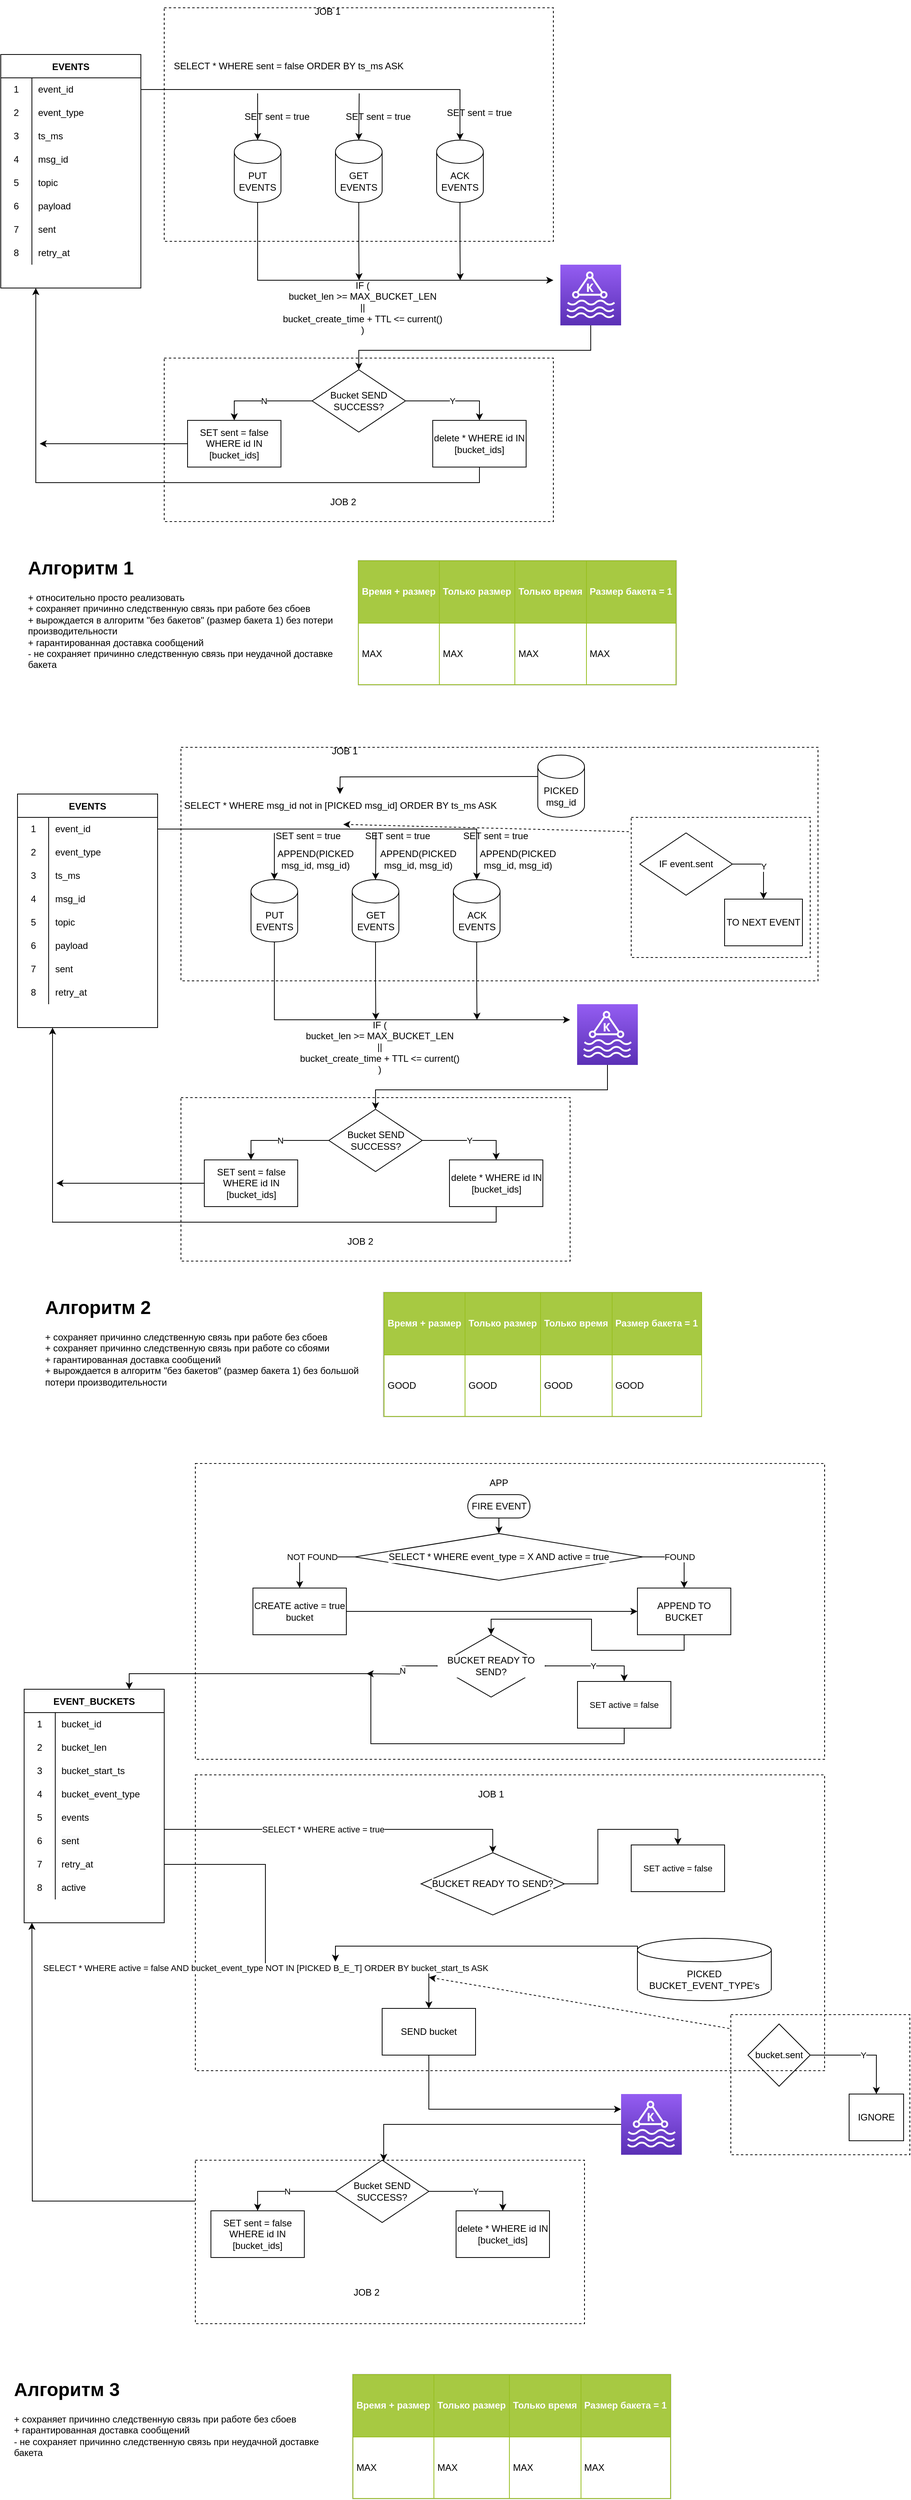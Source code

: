 <mxfile version="17.1.3" type="github">
  <diagram id="TETovEwqAQGhBof37DEI" name="Page-1">
    <mxGraphModel dx="1138" dy="645" grid="1" gridSize="10" guides="1" tooltips="1" connect="1" arrows="1" fold="1" page="1" pageScale="1" pageWidth="827" pageHeight="1169" math="0" shadow="0">
      <root>
        <mxCell id="0" />
        <mxCell id="1" parent="0" />
        <mxCell id="XkQyV0Anr-sf-OkSbUvF-42" value="" style="rounded=0;whiteSpace=wrap;html=1;gradientColor=#ffffff;fillColor=none;dashed=1;" vertex="1" parent="1">
          <mxGeometry x="240" y="120" width="500" height="300" as="geometry" />
        </mxCell>
        <mxCell id="XkQyV0Anr-sf-OkSbUvF-3" value="EVENTS" style="shape=table;startSize=30;container=1;collapsible=0;childLayout=tableLayout;fixedRows=1;rowLines=0;fontStyle=1;" vertex="1" parent="1">
          <mxGeometry x="30" y="180" width="180" height="300" as="geometry" />
        </mxCell>
        <mxCell id="XkQyV0Anr-sf-OkSbUvF-4" value="" style="shape=tableRow;horizontal=0;startSize=0;swimlaneHead=0;swimlaneBody=0;top=0;left=0;bottom=0;right=0;collapsible=0;dropTarget=0;fillColor=none;points=[[0,0.5],[1,0.5]];portConstraint=eastwest;" vertex="1" parent="XkQyV0Anr-sf-OkSbUvF-3">
          <mxGeometry y="30" width="180" height="30" as="geometry" />
        </mxCell>
        <mxCell id="XkQyV0Anr-sf-OkSbUvF-5" value="1" style="shape=partialRectangle;html=1;whiteSpace=wrap;connectable=0;fillColor=none;top=0;left=0;bottom=0;right=0;overflow=hidden;pointerEvents=1;" vertex="1" parent="XkQyV0Anr-sf-OkSbUvF-4">
          <mxGeometry width="40" height="30" as="geometry">
            <mxRectangle width="40" height="30" as="alternateBounds" />
          </mxGeometry>
        </mxCell>
        <mxCell id="XkQyV0Anr-sf-OkSbUvF-6" value="event_id" style="shape=partialRectangle;html=1;whiteSpace=wrap;connectable=0;fillColor=none;top=0;left=0;bottom=0;right=0;align=left;spacingLeft=6;overflow=hidden;" vertex="1" parent="XkQyV0Anr-sf-OkSbUvF-4">
          <mxGeometry x="40" width="140" height="30" as="geometry">
            <mxRectangle width="140" height="30" as="alternateBounds" />
          </mxGeometry>
        </mxCell>
        <mxCell id="XkQyV0Anr-sf-OkSbUvF-7" value="" style="shape=tableRow;horizontal=0;startSize=0;swimlaneHead=0;swimlaneBody=0;top=0;left=0;bottom=0;right=0;collapsible=0;dropTarget=0;fillColor=none;points=[[0,0.5],[1,0.5]];portConstraint=eastwest;" vertex="1" parent="XkQyV0Anr-sf-OkSbUvF-3">
          <mxGeometry y="60" width="180" height="30" as="geometry" />
        </mxCell>
        <mxCell id="XkQyV0Anr-sf-OkSbUvF-8" value="2" style="shape=partialRectangle;html=1;whiteSpace=wrap;connectable=0;fillColor=none;top=0;left=0;bottom=0;right=0;overflow=hidden;" vertex="1" parent="XkQyV0Anr-sf-OkSbUvF-7">
          <mxGeometry width="40" height="30" as="geometry">
            <mxRectangle width="40" height="30" as="alternateBounds" />
          </mxGeometry>
        </mxCell>
        <mxCell id="XkQyV0Anr-sf-OkSbUvF-9" value="event_type" style="shape=partialRectangle;html=1;whiteSpace=wrap;connectable=0;fillColor=none;top=0;left=0;bottom=0;right=0;align=left;spacingLeft=6;overflow=hidden;" vertex="1" parent="XkQyV0Anr-sf-OkSbUvF-7">
          <mxGeometry x="40" width="140" height="30" as="geometry">
            <mxRectangle width="140" height="30" as="alternateBounds" />
          </mxGeometry>
        </mxCell>
        <mxCell id="XkQyV0Anr-sf-OkSbUvF-10" value="" style="shape=tableRow;horizontal=0;startSize=0;swimlaneHead=0;swimlaneBody=0;top=0;left=0;bottom=0;right=0;collapsible=0;dropTarget=0;fillColor=none;points=[[0,0.5],[1,0.5]];portConstraint=eastwest;" vertex="1" parent="XkQyV0Anr-sf-OkSbUvF-3">
          <mxGeometry y="90" width="180" height="30" as="geometry" />
        </mxCell>
        <mxCell id="XkQyV0Anr-sf-OkSbUvF-11" value="3" style="shape=partialRectangle;html=1;whiteSpace=wrap;connectable=0;fillColor=none;top=0;left=0;bottom=0;right=0;overflow=hidden;" vertex="1" parent="XkQyV0Anr-sf-OkSbUvF-10">
          <mxGeometry width="40" height="30" as="geometry">
            <mxRectangle width="40" height="30" as="alternateBounds" />
          </mxGeometry>
        </mxCell>
        <mxCell id="XkQyV0Anr-sf-OkSbUvF-12" value="ts_ms" style="shape=partialRectangle;html=1;whiteSpace=wrap;connectable=0;fillColor=none;top=0;left=0;bottom=0;right=0;align=left;spacingLeft=6;overflow=hidden;" vertex="1" parent="XkQyV0Anr-sf-OkSbUvF-10">
          <mxGeometry x="40" width="140" height="30" as="geometry">
            <mxRectangle width="140" height="30" as="alternateBounds" />
          </mxGeometry>
        </mxCell>
        <mxCell id="XkQyV0Anr-sf-OkSbUvF-14" style="shape=tableRow;horizontal=0;startSize=0;swimlaneHead=0;swimlaneBody=0;top=0;left=0;bottom=0;right=0;collapsible=0;dropTarget=0;fillColor=none;points=[[0,0.5],[1,0.5]];portConstraint=eastwest;" vertex="1" parent="XkQyV0Anr-sf-OkSbUvF-3">
          <mxGeometry y="120" width="180" height="30" as="geometry" />
        </mxCell>
        <mxCell id="XkQyV0Anr-sf-OkSbUvF-15" value="4" style="shape=partialRectangle;html=1;whiteSpace=wrap;connectable=0;fillColor=none;top=0;left=0;bottom=0;right=0;overflow=hidden;" vertex="1" parent="XkQyV0Anr-sf-OkSbUvF-14">
          <mxGeometry width="40" height="30" as="geometry">
            <mxRectangle width="40" height="30" as="alternateBounds" />
          </mxGeometry>
        </mxCell>
        <mxCell id="XkQyV0Anr-sf-OkSbUvF-16" value="msg_id" style="shape=partialRectangle;html=1;whiteSpace=wrap;connectable=0;fillColor=none;top=0;left=0;bottom=0;right=0;align=left;spacingLeft=6;overflow=hidden;" vertex="1" parent="XkQyV0Anr-sf-OkSbUvF-14">
          <mxGeometry x="40" width="140" height="30" as="geometry">
            <mxRectangle width="140" height="30" as="alternateBounds" />
          </mxGeometry>
        </mxCell>
        <mxCell id="XkQyV0Anr-sf-OkSbUvF-17" style="shape=tableRow;horizontal=0;startSize=0;swimlaneHead=0;swimlaneBody=0;top=0;left=0;bottom=0;right=0;collapsible=0;dropTarget=0;fillColor=none;points=[[0,0.5],[1,0.5]];portConstraint=eastwest;" vertex="1" parent="XkQyV0Anr-sf-OkSbUvF-3">
          <mxGeometry y="150" width="180" height="30" as="geometry" />
        </mxCell>
        <mxCell id="XkQyV0Anr-sf-OkSbUvF-18" value="5" style="shape=partialRectangle;html=1;whiteSpace=wrap;connectable=0;fillColor=none;top=0;left=0;bottom=0;right=0;overflow=hidden;" vertex="1" parent="XkQyV0Anr-sf-OkSbUvF-17">
          <mxGeometry width="40" height="30" as="geometry">
            <mxRectangle width="40" height="30" as="alternateBounds" />
          </mxGeometry>
        </mxCell>
        <mxCell id="XkQyV0Anr-sf-OkSbUvF-19" value="topic" style="shape=partialRectangle;html=1;whiteSpace=wrap;connectable=0;fillColor=none;top=0;left=0;bottom=0;right=0;align=left;spacingLeft=6;overflow=hidden;" vertex="1" parent="XkQyV0Anr-sf-OkSbUvF-17">
          <mxGeometry x="40" width="140" height="30" as="geometry">
            <mxRectangle width="140" height="30" as="alternateBounds" />
          </mxGeometry>
        </mxCell>
        <mxCell id="XkQyV0Anr-sf-OkSbUvF-20" style="shape=tableRow;horizontal=0;startSize=0;swimlaneHead=0;swimlaneBody=0;top=0;left=0;bottom=0;right=0;collapsible=0;dropTarget=0;fillColor=none;points=[[0,0.5],[1,0.5]];portConstraint=eastwest;" vertex="1" parent="XkQyV0Anr-sf-OkSbUvF-3">
          <mxGeometry y="180" width="180" height="30" as="geometry" />
        </mxCell>
        <mxCell id="XkQyV0Anr-sf-OkSbUvF-21" value="6" style="shape=partialRectangle;html=1;whiteSpace=wrap;connectable=0;fillColor=none;top=0;left=0;bottom=0;right=0;overflow=hidden;" vertex="1" parent="XkQyV0Anr-sf-OkSbUvF-20">
          <mxGeometry width="40" height="30" as="geometry">
            <mxRectangle width="40" height="30" as="alternateBounds" />
          </mxGeometry>
        </mxCell>
        <mxCell id="XkQyV0Anr-sf-OkSbUvF-22" value="payload" style="shape=partialRectangle;html=1;whiteSpace=wrap;connectable=0;fillColor=none;top=0;left=0;bottom=0;right=0;align=left;spacingLeft=6;overflow=hidden;" vertex="1" parent="XkQyV0Anr-sf-OkSbUvF-20">
          <mxGeometry x="40" width="140" height="30" as="geometry">
            <mxRectangle width="140" height="30" as="alternateBounds" />
          </mxGeometry>
        </mxCell>
        <mxCell id="XkQyV0Anr-sf-OkSbUvF-23" style="shape=tableRow;horizontal=0;startSize=0;swimlaneHead=0;swimlaneBody=0;top=0;left=0;bottom=0;right=0;collapsible=0;dropTarget=0;fillColor=none;points=[[0,0.5],[1,0.5]];portConstraint=eastwest;" vertex="1" parent="XkQyV0Anr-sf-OkSbUvF-3">
          <mxGeometry y="210" width="180" height="30" as="geometry" />
        </mxCell>
        <mxCell id="XkQyV0Anr-sf-OkSbUvF-24" value="7" style="shape=partialRectangle;html=1;whiteSpace=wrap;connectable=0;fillColor=none;top=0;left=0;bottom=0;right=0;overflow=hidden;" vertex="1" parent="XkQyV0Anr-sf-OkSbUvF-23">
          <mxGeometry width="40" height="30" as="geometry">
            <mxRectangle width="40" height="30" as="alternateBounds" />
          </mxGeometry>
        </mxCell>
        <mxCell id="XkQyV0Anr-sf-OkSbUvF-25" value="sent" style="shape=partialRectangle;html=1;whiteSpace=wrap;connectable=0;fillColor=none;top=0;left=0;bottom=0;right=0;align=left;spacingLeft=6;overflow=hidden;" vertex="1" parent="XkQyV0Anr-sf-OkSbUvF-23">
          <mxGeometry x="40" width="140" height="30" as="geometry">
            <mxRectangle width="140" height="30" as="alternateBounds" />
          </mxGeometry>
        </mxCell>
        <mxCell id="XkQyV0Anr-sf-OkSbUvF-26" style="shape=tableRow;horizontal=0;startSize=0;swimlaneHead=0;swimlaneBody=0;top=0;left=0;bottom=0;right=0;collapsible=0;dropTarget=0;fillColor=none;points=[[0,0.5],[1,0.5]];portConstraint=eastwest;" vertex="1" parent="XkQyV0Anr-sf-OkSbUvF-3">
          <mxGeometry y="240" width="180" height="30" as="geometry" />
        </mxCell>
        <mxCell id="XkQyV0Anr-sf-OkSbUvF-27" value="8" style="shape=partialRectangle;html=1;whiteSpace=wrap;connectable=0;fillColor=none;top=0;left=0;bottom=0;right=0;overflow=hidden;" vertex="1" parent="XkQyV0Anr-sf-OkSbUvF-26">
          <mxGeometry width="40" height="30" as="geometry">
            <mxRectangle width="40" height="30" as="alternateBounds" />
          </mxGeometry>
        </mxCell>
        <mxCell id="XkQyV0Anr-sf-OkSbUvF-28" value="retry_at" style="shape=partialRectangle;html=1;whiteSpace=wrap;connectable=0;fillColor=none;top=0;left=0;bottom=0;right=0;align=left;spacingLeft=6;overflow=hidden;" vertex="1" parent="XkQyV0Anr-sf-OkSbUvF-26">
          <mxGeometry x="40" width="140" height="30" as="geometry">
            <mxRectangle width="140" height="30" as="alternateBounds" />
          </mxGeometry>
        </mxCell>
        <mxCell id="XkQyV0Anr-sf-OkSbUvF-35" value="PUT EVENTS" style="shape=cylinder3;whiteSpace=wrap;html=1;boundedLbl=1;backgroundOutline=1;size=15;" vertex="1" parent="1">
          <mxGeometry x="330" y="290" width="60" height="80" as="geometry" />
        </mxCell>
        <mxCell id="XkQyV0Anr-sf-OkSbUvF-52" style="edgeStyle=orthogonalEdgeStyle;rounded=0;orthogonalLoop=1;jettySize=auto;html=1;exitX=0.5;exitY=1;exitDx=0;exitDy=0;exitPerimeter=0;" edge="1" parent="1" source="XkQyV0Anr-sf-OkSbUvF-36">
          <mxGeometry relative="1" as="geometry">
            <mxPoint x="490.333" y="470" as="targetPoint" />
          </mxGeometry>
        </mxCell>
        <mxCell id="XkQyV0Anr-sf-OkSbUvF-36" value="GET&lt;br&gt;EVENTS" style="shape=cylinder3;whiteSpace=wrap;html=1;boundedLbl=1;backgroundOutline=1;size=15;" vertex="1" parent="1">
          <mxGeometry x="460" y="290" width="60" height="80" as="geometry" />
        </mxCell>
        <mxCell id="XkQyV0Anr-sf-OkSbUvF-53" style="edgeStyle=orthogonalEdgeStyle;rounded=0;orthogonalLoop=1;jettySize=auto;html=1;exitX=0.5;exitY=1;exitDx=0;exitDy=0;exitPerimeter=0;" edge="1" parent="1" source="XkQyV0Anr-sf-OkSbUvF-37">
          <mxGeometry relative="1" as="geometry">
            <mxPoint x="620.333" y="470" as="targetPoint" />
          </mxGeometry>
        </mxCell>
        <mxCell id="XkQyV0Anr-sf-OkSbUvF-37" value="ACK&lt;br&gt;EVENTS" style="shape=cylinder3;whiteSpace=wrap;html=1;boundedLbl=1;backgroundOutline=1;size=15;" vertex="1" parent="1">
          <mxGeometry x="590" y="290" width="60" height="80" as="geometry" />
        </mxCell>
        <mxCell id="XkQyV0Anr-sf-OkSbUvF-38" value="" style="endArrow=classic;html=1;rounded=0;exitX=1;exitY=0.5;exitDx=0;exitDy=0;entryX=0.5;entryY=0;entryDx=0;entryDy=0;entryPerimeter=0;" edge="1" parent="1" source="XkQyV0Anr-sf-OkSbUvF-4" target="XkQyV0Anr-sf-OkSbUvF-37">
          <mxGeometry width="50" height="50" relative="1" as="geometry">
            <mxPoint x="300" y="250" as="sourcePoint" />
            <mxPoint x="350" y="200" as="targetPoint" />
            <Array as="points">
              <mxPoint x="620" y="225" />
            </Array>
          </mxGeometry>
        </mxCell>
        <mxCell id="XkQyV0Anr-sf-OkSbUvF-39" value="" style="endArrow=classic;html=1;rounded=0;entryX=0.5;entryY=0;entryDx=0;entryDy=0;entryPerimeter=0;" edge="1" parent="1" target="XkQyV0Anr-sf-OkSbUvF-35">
          <mxGeometry width="50" height="50" relative="1" as="geometry">
            <mxPoint x="360" y="230" as="sourcePoint" />
            <mxPoint x="340" y="290" as="targetPoint" />
          </mxGeometry>
        </mxCell>
        <mxCell id="XkQyV0Anr-sf-OkSbUvF-40" value="" style="endArrow=classic;html=1;rounded=0;entryX=0.5;entryY=0;entryDx=0;entryDy=0;entryPerimeter=0;" edge="1" parent="1">
          <mxGeometry width="50" height="50" relative="1" as="geometry">
            <mxPoint x="490.5" y="230" as="sourcePoint" />
            <mxPoint x="490" y="290" as="targetPoint" />
          </mxGeometry>
        </mxCell>
        <mxCell id="XkQyV0Anr-sf-OkSbUvF-41" value="SELECT * WHERE sent = false ORDER BY ts_ms ASK" style="text;html=1;strokeColor=none;fillColor=none;align=center;verticalAlign=middle;whiteSpace=wrap;rounded=0;" vertex="1" parent="1">
          <mxGeometry x="240" y="180" width="320" height="30" as="geometry" />
        </mxCell>
        <mxCell id="XkQyV0Anr-sf-OkSbUvF-43" value="JOB 1" style="text;html=1;strokeColor=none;fillColor=none;align=center;verticalAlign=middle;whiteSpace=wrap;rounded=0;dashed=1;" vertex="1" parent="1">
          <mxGeometry x="420" y="110" width="60" height="30" as="geometry" />
        </mxCell>
        <mxCell id="XkQyV0Anr-sf-OkSbUvF-44" value="SET sent = true" style="text;html=1;strokeColor=none;fillColor=none;align=center;verticalAlign=middle;whiteSpace=wrap;rounded=0;dashed=1;" vertex="1" parent="1">
          <mxGeometry x="340" y="245" width="90" height="30" as="geometry" />
        </mxCell>
        <mxCell id="XkQyV0Anr-sf-OkSbUvF-48" value="SET sent = true" style="text;html=1;strokeColor=none;fillColor=none;align=center;verticalAlign=middle;whiteSpace=wrap;rounded=0;dashed=1;" vertex="1" parent="1">
          <mxGeometry x="600" y="240" width="90" height="30" as="geometry" />
        </mxCell>
        <mxCell id="XkQyV0Anr-sf-OkSbUvF-49" value="SET sent = true" style="text;html=1;strokeColor=none;fillColor=none;align=center;verticalAlign=middle;whiteSpace=wrap;rounded=0;dashed=1;" vertex="1" parent="1">
          <mxGeometry x="470" y="245" width="90" height="30" as="geometry" />
        </mxCell>
        <mxCell id="XkQyV0Anr-sf-OkSbUvF-61" style="edgeStyle=orthogonalEdgeStyle;rounded=0;orthogonalLoop=1;jettySize=auto;html=1;exitX=0.5;exitY=1;exitDx=0;exitDy=0;exitPerimeter=0;entryX=0.5;entryY=0;entryDx=0;entryDy=0;" edge="1" parent="1" source="XkQyV0Anr-sf-OkSbUvF-50" target="XkQyV0Anr-sf-OkSbUvF-56">
          <mxGeometry relative="1" as="geometry">
            <Array as="points">
              <mxPoint x="788" y="560" />
              <mxPoint x="490" y="560" />
            </Array>
          </mxGeometry>
        </mxCell>
        <mxCell id="XkQyV0Anr-sf-OkSbUvF-50" value="" style="sketch=0;points=[[0,0,0],[0.25,0,0],[0.5,0,0],[0.75,0,0],[1,0,0],[0,1,0],[0.25,1,0],[0.5,1,0],[0.75,1,0],[1,1,0],[0,0.25,0],[0,0.5,0],[0,0.75,0],[1,0.25,0],[1,0.5,0],[1,0.75,0]];outlineConnect=0;fontColor=#232F3E;gradientColor=#945DF2;gradientDirection=north;fillColor=#5A30B5;strokeColor=#ffffff;dashed=0;verticalLabelPosition=bottom;verticalAlign=top;align=center;html=1;fontSize=12;fontStyle=0;aspect=fixed;shape=mxgraph.aws4.resourceIcon;resIcon=mxgraph.aws4.managed_streaming_for_kafka;" vertex="1" parent="1">
          <mxGeometry x="749" y="450" width="78" height="78" as="geometry" />
        </mxCell>
        <mxCell id="XkQyV0Anr-sf-OkSbUvF-51" value="" style="endArrow=classic;html=1;rounded=0;exitX=0.5;exitY=1;exitDx=0;exitDy=0;exitPerimeter=0;" edge="1" parent="1" source="XkQyV0Anr-sf-OkSbUvF-35">
          <mxGeometry width="50" height="50" relative="1" as="geometry">
            <mxPoint x="360" y="470" as="sourcePoint" />
            <mxPoint x="740" y="470" as="targetPoint" />
            <Array as="points">
              <mxPoint x="360" y="470" />
            </Array>
          </mxGeometry>
        </mxCell>
        <mxCell id="XkQyV0Anr-sf-OkSbUvF-55" value="IF ( &lt;br&gt;bucket_len &amp;gt;= MAX_BUCKET_LEN&lt;br&gt;||&lt;br&gt;bucket_create_time + TTL &amp;lt;= current()&lt;br&gt;)" style="text;html=1;strokeColor=none;fillColor=none;align=center;verticalAlign=middle;whiteSpace=wrap;rounded=0;dashed=1;" vertex="1" parent="1">
          <mxGeometry x="350" y="490" width="290" height="30" as="geometry" />
        </mxCell>
        <mxCell id="XkQyV0Anr-sf-OkSbUvF-62" value="Y" style="edgeStyle=orthogonalEdgeStyle;rounded=0;orthogonalLoop=1;jettySize=auto;html=1;exitX=1;exitY=0.5;exitDx=0;exitDy=0;entryX=0.5;entryY=0;entryDx=0;entryDy=0;" edge="1" parent="1" source="XkQyV0Anr-sf-OkSbUvF-56" target="XkQyV0Anr-sf-OkSbUvF-57">
          <mxGeometry relative="1" as="geometry" />
        </mxCell>
        <mxCell id="XkQyV0Anr-sf-OkSbUvF-63" value="N" style="edgeStyle=orthogonalEdgeStyle;rounded=0;orthogonalLoop=1;jettySize=auto;html=1;exitX=0;exitY=0.5;exitDx=0;exitDy=0;entryX=0.5;entryY=0;entryDx=0;entryDy=0;" edge="1" parent="1" source="XkQyV0Anr-sf-OkSbUvF-56" target="XkQyV0Anr-sf-OkSbUvF-58">
          <mxGeometry relative="1" as="geometry" />
        </mxCell>
        <mxCell id="XkQyV0Anr-sf-OkSbUvF-56" value="Bucket SEND&lt;br&gt;SUCCESS?" style="rhombus;whiteSpace=wrap;html=1;fillColor=none;gradientColor=#ffffff;" vertex="1" parent="1">
          <mxGeometry x="430" y="585" width="120" height="80" as="geometry" />
        </mxCell>
        <mxCell id="XkQyV0Anr-sf-OkSbUvF-59" style="edgeStyle=orthogonalEdgeStyle;rounded=0;orthogonalLoop=1;jettySize=auto;html=1;exitX=0.5;exitY=1;exitDx=0;exitDy=0;entryX=0.25;entryY=1;entryDx=0;entryDy=0;" edge="1" parent="1" source="XkQyV0Anr-sf-OkSbUvF-57" target="XkQyV0Anr-sf-OkSbUvF-3">
          <mxGeometry relative="1" as="geometry" />
        </mxCell>
        <mxCell id="XkQyV0Anr-sf-OkSbUvF-57" value="delete * WHERE id IN [bucket_ids]" style="rounded=0;whiteSpace=wrap;html=1;fillColor=none;gradientColor=#ffffff;" vertex="1" parent="1">
          <mxGeometry x="585" y="650" width="120" height="60" as="geometry" />
        </mxCell>
        <mxCell id="XkQyV0Anr-sf-OkSbUvF-60" style="edgeStyle=orthogonalEdgeStyle;rounded=0;orthogonalLoop=1;jettySize=auto;html=1;exitX=0;exitY=0.5;exitDx=0;exitDy=0;" edge="1" parent="1" source="XkQyV0Anr-sf-OkSbUvF-58">
          <mxGeometry relative="1" as="geometry">
            <mxPoint x="80" y="680" as="targetPoint" />
          </mxGeometry>
        </mxCell>
        <mxCell id="XkQyV0Anr-sf-OkSbUvF-58" value="SET sent = false WHERE id IN [bucket_ids]" style="rounded=0;whiteSpace=wrap;html=1;fillColor=none;gradientColor=#ffffff;" vertex="1" parent="1">
          <mxGeometry x="270" y="650" width="120" height="60" as="geometry" />
        </mxCell>
        <mxCell id="XkQyV0Anr-sf-OkSbUvF-64" value="" style="rounded=0;whiteSpace=wrap;html=1;gradientColor=#ffffff;fillColor=none;dashed=1;" vertex="1" parent="1">
          <mxGeometry x="240" y="570" width="500" height="210" as="geometry" />
        </mxCell>
        <mxCell id="XkQyV0Anr-sf-OkSbUvF-65" value="JOB 2" style="text;html=1;strokeColor=none;fillColor=none;align=center;verticalAlign=middle;whiteSpace=wrap;rounded=0;dashed=1;" vertex="1" parent="1">
          <mxGeometry x="440" y="740" width="60" height="30" as="geometry" />
        </mxCell>
        <mxCell id="XkQyV0Anr-sf-OkSbUvF-66" value="&lt;h1&gt;Алгоритм 1&lt;/h1&gt;&lt;div&gt;+ относительно просто реализовать&lt;/div&gt;&lt;div&gt;+ сохраняет причинно следственную связь при работе без сбоев&lt;/div&gt;&lt;div&gt;+ вырождается в алгоритм &quot;без бакетов&quot; (размер бакета 1) без потери производительности&lt;/div&gt;&lt;div&gt;+ гарантированная доставка сообщений&lt;/div&gt;&lt;div&gt;- не сохраняет причинно следственную связь при неудачной доставке бакета&lt;/div&gt;" style="text;html=1;strokeColor=none;fillColor=none;spacing=5;spacingTop=-20;whiteSpace=wrap;overflow=hidden;rounded=0;" vertex="1" parent="1">
          <mxGeometry x="60" y="820" width="420" height="160" as="geometry" />
        </mxCell>
        <mxCell id="XkQyV0Anr-sf-OkSbUvF-67" value="" style="rounded=0;whiteSpace=wrap;html=1;gradientColor=#ffffff;fillColor=none;dashed=1;" vertex="1" parent="1">
          <mxGeometry x="261.5" y="1070" width="818.5" height="300" as="geometry" />
        </mxCell>
        <mxCell id="XkQyV0Anr-sf-OkSbUvF-68" value="EVENTS" style="shape=table;startSize=30;container=1;collapsible=0;childLayout=tableLayout;fixedRows=1;rowLines=0;fontStyle=1;" vertex="1" parent="1">
          <mxGeometry x="51.5" y="1130" width="180" height="300" as="geometry" />
        </mxCell>
        <mxCell id="XkQyV0Anr-sf-OkSbUvF-69" value="" style="shape=tableRow;horizontal=0;startSize=0;swimlaneHead=0;swimlaneBody=0;top=0;left=0;bottom=0;right=0;collapsible=0;dropTarget=0;fillColor=none;points=[[0,0.5],[1,0.5]];portConstraint=eastwest;" vertex="1" parent="XkQyV0Anr-sf-OkSbUvF-68">
          <mxGeometry y="30" width="180" height="30" as="geometry" />
        </mxCell>
        <mxCell id="XkQyV0Anr-sf-OkSbUvF-70" value="1" style="shape=partialRectangle;html=1;whiteSpace=wrap;connectable=0;fillColor=none;top=0;left=0;bottom=0;right=0;overflow=hidden;pointerEvents=1;" vertex="1" parent="XkQyV0Anr-sf-OkSbUvF-69">
          <mxGeometry width="40" height="30" as="geometry">
            <mxRectangle width="40" height="30" as="alternateBounds" />
          </mxGeometry>
        </mxCell>
        <mxCell id="XkQyV0Anr-sf-OkSbUvF-71" value="event_id" style="shape=partialRectangle;html=1;whiteSpace=wrap;connectable=0;fillColor=none;top=0;left=0;bottom=0;right=0;align=left;spacingLeft=6;overflow=hidden;" vertex="1" parent="XkQyV0Anr-sf-OkSbUvF-69">
          <mxGeometry x="40" width="140" height="30" as="geometry">
            <mxRectangle width="140" height="30" as="alternateBounds" />
          </mxGeometry>
        </mxCell>
        <mxCell id="XkQyV0Anr-sf-OkSbUvF-72" value="" style="shape=tableRow;horizontal=0;startSize=0;swimlaneHead=0;swimlaneBody=0;top=0;left=0;bottom=0;right=0;collapsible=0;dropTarget=0;fillColor=none;points=[[0,0.5],[1,0.5]];portConstraint=eastwest;" vertex="1" parent="XkQyV0Anr-sf-OkSbUvF-68">
          <mxGeometry y="60" width="180" height="30" as="geometry" />
        </mxCell>
        <mxCell id="XkQyV0Anr-sf-OkSbUvF-73" value="2" style="shape=partialRectangle;html=1;whiteSpace=wrap;connectable=0;fillColor=none;top=0;left=0;bottom=0;right=0;overflow=hidden;" vertex="1" parent="XkQyV0Anr-sf-OkSbUvF-72">
          <mxGeometry width="40" height="30" as="geometry">
            <mxRectangle width="40" height="30" as="alternateBounds" />
          </mxGeometry>
        </mxCell>
        <mxCell id="XkQyV0Anr-sf-OkSbUvF-74" value="event_type" style="shape=partialRectangle;html=1;whiteSpace=wrap;connectable=0;fillColor=none;top=0;left=0;bottom=0;right=0;align=left;spacingLeft=6;overflow=hidden;" vertex="1" parent="XkQyV0Anr-sf-OkSbUvF-72">
          <mxGeometry x="40" width="140" height="30" as="geometry">
            <mxRectangle width="140" height="30" as="alternateBounds" />
          </mxGeometry>
        </mxCell>
        <mxCell id="XkQyV0Anr-sf-OkSbUvF-75" value="" style="shape=tableRow;horizontal=0;startSize=0;swimlaneHead=0;swimlaneBody=0;top=0;left=0;bottom=0;right=0;collapsible=0;dropTarget=0;fillColor=none;points=[[0,0.5],[1,0.5]];portConstraint=eastwest;" vertex="1" parent="XkQyV0Anr-sf-OkSbUvF-68">
          <mxGeometry y="90" width="180" height="30" as="geometry" />
        </mxCell>
        <mxCell id="XkQyV0Anr-sf-OkSbUvF-76" value="3" style="shape=partialRectangle;html=1;whiteSpace=wrap;connectable=0;fillColor=none;top=0;left=0;bottom=0;right=0;overflow=hidden;" vertex="1" parent="XkQyV0Anr-sf-OkSbUvF-75">
          <mxGeometry width="40" height="30" as="geometry">
            <mxRectangle width="40" height="30" as="alternateBounds" />
          </mxGeometry>
        </mxCell>
        <mxCell id="XkQyV0Anr-sf-OkSbUvF-77" value="ts_ms" style="shape=partialRectangle;html=1;whiteSpace=wrap;connectable=0;fillColor=none;top=0;left=0;bottom=0;right=0;align=left;spacingLeft=6;overflow=hidden;" vertex="1" parent="XkQyV0Anr-sf-OkSbUvF-75">
          <mxGeometry x="40" width="140" height="30" as="geometry">
            <mxRectangle width="140" height="30" as="alternateBounds" />
          </mxGeometry>
        </mxCell>
        <mxCell id="XkQyV0Anr-sf-OkSbUvF-78" style="shape=tableRow;horizontal=0;startSize=0;swimlaneHead=0;swimlaneBody=0;top=0;left=0;bottom=0;right=0;collapsible=0;dropTarget=0;fillColor=none;points=[[0,0.5],[1,0.5]];portConstraint=eastwest;" vertex="1" parent="XkQyV0Anr-sf-OkSbUvF-68">
          <mxGeometry y="120" width="180" height="30" as="geometry" />
        </mxCell>
        <mxCell id="XkQyV0Anr-sf-OkSbUvF-79" value="4" style="shape=partialRectangle;html=1;whiteSpace=wrap;connectable=0;fillColor=none;top=0;left=0;bottom=0;right=0;overflow=hidden;" vertex="1" parent="XkQyV0Anr-sf-OkSbUvF-78">
          <mxGeometry width="40" height="30" as="geometry">
            <mxRectangle width="40" height="30" as="alternateBounds" />
          </mxGeometry>
        </mxCell>
        <mxCell id="XkQyV0Anr-sf-OkSbUvF-80" value="msg_id" style="shape=partialRectangle;html=1;whiteSpace=wrap;connectable=0;fillColor=none;top=0;left=0;bottom=0;right=0;align=left;spacingLeft=6;overflow=hidden;" vertex="1" parent="XkQyV0Anr-sf-OkSbUvF-78">
          <mxGeometry x="40" width="140" height="30" as="geometry">
            <mxRectangle width="140" height="30" as="alternateBounds" />
          </mxGeometry>
        </mxCell>
        <mxCell id="XkQyV0Anr-sf-OkSbUvF-81" style="shape=tableRow;horizontal=0;startSize=0;swimlaneHead=0;swimlaneBody=0;top=0;left=0;bottom=0;right=0;collapsible=0;dropTarget=0;fillColor=none;points=[[0,0.5],[1,0.5]];portConstraint=eastwest;" vertex="1" parent="XkQyV0Anr-sf-OkSbUvF-68">
          <mxGeometry y="150" width="180" height="30" as="geometry" />
        </mxCell>
        <mxCell id="XkQyV0Anr-sf-OkSbUvF-82" value="5" style="shape=partialRectangle;html=1;whiteSpace=wrap;connectable=0;fillColor=none;top=0;left=0;bottom=0;right=0;overflow=hidden;" vertex="1" parent="XkQyV0Anr-sf-OkSbUvF-81">
          <mxGeometry width="40" height="30" as="geometry">
            <mxRectangle width="40" height="30" as="alternateBounds" />
          </mxGeometry>
        </mxCell>
        <mxCell id="XkQyV0Anr-sf-OkSbUvF-83" value="topic" style="shape=partialRectangle;html=1;whiteSpace=wrap;connectable=0;fillColor=none;top=0;left=0;bottom=0;right=0;align=left;spacingLeft=6;overflow=hidden;" vertex="1" parent="XkQyV0Anr-sf-OkSbUvF-81">
          <mxGeometry x="40" width="140" height="30" as="geometry">
            <mxRectangle width="140" height="30" as="alternateBounds" />
          </mxGeometry>
        </mxCell>
        <mxCell id="XkQyV0Anr-sf-OkSbUvF-84" style="shape=tableRow;horizontal=0;startSize=0;swimlaneHead=0;swimlaneBody=0;top=0;left=0;bottom=0;right=0;collapsible=0;dropTarget=0;fillColor=none;points=[[0,0.5],[1,0.5]];portConstraint=eastwest;" vertex="1" parent="XkQyV0Anr-sf-OkSbUvF-68">
          <mxGeometry y="180" width="180" height="30" as="geometry" />
        </mxCell>
        <mxCell id="XkQyV0Anr-sf-OkSbUvF-85" value="6" style="shape=partialRectangle;html=1;whiteSpace=wrap;connectable=0;fillColor=none;top=0;left=0;bottom=0;right=0;overflow=hidden;" vertex="1" parent="XkQyV0Anr-sf-OkSbUvF-84">
          <mxGeometry width="40" height="30" as="geometry">
            <mxRectangle width="40" height="30" as="alternateBounds" />
          </mxGeometry>
        </mxCell>
        <mxCell id="XkQyV0Anr-sf-OkSbUvF-86" value="payload" style="shape=partialRectangle;html=1;whiteSpace=wrap;connectable=0;fillColor=none;top=0;left=0;bottom=0;right=0;align=left;spacingLeft=6;overflow=hidden;" vertex="1" parent="XkQyV0Anr-sf-OkSbUvF-84">
          <mxGeometry x="40" width="140" height="30" as="geometry">
            <mxRectangle width="140" height="30" as="alternateBounds" />
          </mxGeometry>
        </mxCell>
        <mxCell id="XkQyV0Anr-sf-OkSbUvF-87" style="shape=tableRow;horizontal=0;startSize=0;swimlaneHead=0;swimlaneBody=0;top=0;left=0;bottom=0;right=0;collapsible=0;dropTarget=0;fillColor=none;points=[[0,0.5],[1,0.5]];portConstraint=eastwest;" vertex="1" parent="XkQyV0Anr-sf-OkSbUvF-68">
          <mxGeometry y="210" width="180" height="30" as="geometry" />
        </mxCell>
        <mxCell id="XkQyV0Anr-sf-OkSbUvF-88" value="7" style="shape=partialRectangle;html=1;whiteSpace=wrap;connectable=0;fillColor=none;top=0;left=0;bottom=0;right=0;overflow=hidden;" vertex="1" parent="XkQyV0Anr-sf-OkSbUvF-87">
          <mxGeometry width="40" height="30" as="geometry">
            <mxRectangle width="40" height="30" as="alternateBounds" />
          </mxGeometry>
        </mxCell>
        <mxCell id="XkQyV0Anr-sf-OkSbUvF-89" value="sent" style="shape=partialRectangle;html=1;whiteSpace=wrap;connectable=0;fillColor=none;top=0;left=0;bottom=0;right=0;align=left;spacingLeft=6;overflow=hidden;" vertex="1" parent="XkQyV0Anr-sf-OkSbUvF-87">
          <mxGeometry x="40" width="140" height="30" as="geometry">
            <mxRectangle width="140" height="30" as="alternateBounds" />
          </mxGeometry>
        </mxCell>
        <mxCell id="XkQyV0Anr-sf-OkSbUvF-90" style="shape=tableRow;horizontal=0;startSize=0;swimlaneHead=0;swimlaneBody=0;top=0;left=0;bottom=0;right=0;collapsible=0;dropTarget=0;fillColor=none;points=[[0,0.5],[1,0.5]];portConstraint=eastwest;" vertex="1" parent="XkQyV0Anr-sf-OkSbUvF-68">
          <mxGeometry y="240" width="180" height="30" as="geometry" />
        </mxCell>
        <mxCell id="XkQyV0Anr-sf-OkSbUvF-91" value="8" style="shape=partialRectangle;html=1;whiteSpace=wrap;connectable=0;fillColor=none;top=0;left=0;bottom=0;right=0;overflow=hidden;" vertex="1" parent="XkQyV0Anr-sf-OkSbUvF-90">
          <mxGeometry width="40" height="30" as="geometry">
            <mxRectangle width="40" height="30" as="alternateBounds" />
          </mxGeometry>
        </mxCell>
        <mxCell id="XkQyV0Anr-sf-OkSbUvF-92" value="retry_at" style="shape=partialRectangle;html=1;whiteSpace=wrap;connectable=0;fillColor=none;top=0;left=0;bottom=0;right=0;align=left;spacingLeft=6;overflow=hidden;" vertex="1" parent="XkQyV0Anr-sf-OkSbUvF-90">
          <mxGeometry x="40" width="140" height="30" as="geometry">
            <mxRectangle width="140" height="30" as="alternateBounds" />
          </mxGeometry>
        </mxCell>
        <mxCell id="XkQyV0Anr-sf-OkSbUvF-93" value="PUT EVENTS" style="shape=cylinder3;whiteSpace=wrap;html=1;boundedLbl=1;backgroundOutline=1;size=15;" vertex="1" parent="1">
          <mxGeometry x="351.5" y="1240" width="60" height="80" as="geometry" />
        </mxCell>
        <mxCell id="XkQyV0Anr-sf-OkSbUvF-94" style="edgeStyle=orthogonalEdgeStyle;rounded=0;orthogonalLoop=1;jettySize=auto;html=1;exitX=0.5;exitY=1;exitDx=0;exitDy=0;exitPerimeter=0;" edge="1" parent="1" source="XkQyV0Anr-sf-OkSbUvF-95">
          <mxGeometry relative="1" as="geometry">
            <mxPoint x="511.833" y="1420" as="targetPoint" />
          </mxGeometry>
        </mxCell>
        <mxCell id="XkQyV0Anr-sf-OkSbUvF-95" value="GET&lt;br&gt;EVENTS" style="shape=cylinder3;whiteSpace=wrap;html=1;boundedLbl=1;backgroundOutline=1;size=15;" vertex="1" parent="1">
          <mxGeometry x="481.5" y="1240" width="60" height="80" as="geometry" />
        </mxCell>
        <mxCell id="XkQyV0Anr-sf-OkSbUvF-96" style="edgeStyle=orthogonalEdgeStyle;rounded=0;orthogonalLoop=1;jettySize=auto;html=1;exitX=0.5;exitY=1;exitDx=0;exitDy=0;exitPerimeter=0;" edge="1" parent="1" source="XkQyV0Anr-sf-OkSbUvF-97">
          <mxGeometry relative="1" as="geometry">
            <mxPoint x="641.833" y="1420" as="targetPoint" />
          </mxGeometry>
        </mxCell>
        <mxCell id="XkQyV0Anr-sf-OkSbUvF-97" value="ACK&lt;br&gt;EVENTS" style="shape=cylinder3;whiteSpace=wrap;html=1;boundedLbl=1;backgroundOutline=1;size=15;" vertex="1" parent="1">
          <mxGeometry x="611.5" y="1240" width="60" height="80" as="geometry" />
        </mxCell>
        <mxCell id="XkQyV0Anr-sf-OkSbUvF-98" value="" style="endArrow=classic;html=1;rounded=0;exitX=1;exitY=0.5;exitDx=0;exitDy=0;entryX=0.5;entryY=0;entryDx=0;entryDy=0;entryPerimeter=0;" edge="1" parent="1" source="XkQyV0Anr-sf-OkSbUvF-69" target="XkQyV0Anr-sf-OkSbUvF-97">
          <mxGeometry width="50" height="50" relative="1" as="geometry">
            <mxPoint x="321.5" y="1200" as="sourcePoint" />
            <mxPoint x="371.5" y="1150" as="targetPoint" />
            <Array as="points">
              <mxPoint x="641.5" y="1175" />
            </Array>
          </mxGeometry>
        </mxCell>
        <mxCell id="XkQyV0Anr-sf-OkSbUvF-99" value="" style="endArrow=classic;html=1;rounded=0;entryX=0.5;entryY=0;entryDx=0;entryDy=0;entryPerimeter=0;" edge="1" parent="1" target="XkQyV0Anr-sf-OkSbUvF-93">
          <mxGeometry width="50" height="50" relative="1" as="geometry">
            <mxPoint x="381.5" y="1180" as="sourcePoint" />
            <mxPoint x="361.5" y="1240" as="targetPoint" />
          </mxGeometry>
        </mxCell>
        <mxCell id="XkQyV0Anr-sf-OkSbUvF-100" value="" style="endArrow=classic;html=1;rounded=0;entryX=0.5;entryY=0;entryDx=0;entryDy=0;entryPerimeter=0;" edge="1" parent="1">
          <mxGeometry width="50" height="50" relative="1" as="geometry">
            <mxPoint x="512" y="1180" as="sourcePoint" />
            <mxPoint x="511.5" y="1240" as="targetPoint" />
          </mxGeometry>
        </mxCell>
        <mxCell id="XkQyV0Anr-sf-OkSbUvF-101" value="SELECT * WHERE msg_id not in [PICKED msg_id] ORDER BY ts_ms ASK" style="text;html=1;strokeColor=none;fillColor=none;align=center;verticalAlign=middle;whiteSpace=wrap;rounded=0;" vertex="1" parent="1">
          <mxGeometry x="261.5" y="1130" width="408.5" height="30" as="geometry" />
        </mxCell>
        <mxCell id="XkQyV0Anr-sf-OkSbUvF-102" value="JOB 1" style="text;html=1;strokeColor=none;fillColor=none;align=center;verticalAlign=middle;whiteSpace=wrap;rounded=0;dashed=1;" vertex="1" parent="1">
          <mxGeometry x="441.5" y="1060" width="60" height="30" as="geometry" />
        </mxCell>
        <mxCell id="XkQyV0Anr-sf-OkSbUvF-103" value="SET sent = true" style="text;html=1;strokeColor=none;fillColor=none;align=center;verticalAlign=middle;whiteSpace=wrap;rounded=0;dashed=1;" vertex="1" parent="1">
          <mxGeometry x="380" y="1169" width="90" height="30" as="geometry" />
        </mxCell>
        <mxCell id="XkQyV0Anr-sf-OkSbUvF-104" value="SET sent = true" style="text;html=1;strokeColor=none;fillColor=none;align=center;verticalAlign=middle;whiteSpace=wrap;rounded=0;dashed=1;" vertex="1" parent="1">
          <mxGeometry x="620.75" y="1169" width="90" height="30" as="geometry" />
        </mxCell>
        <mxCell id="XkQyV0Anr-sf-OkSbUvF-105" value="SET sent = true" style="text;html=1;strokeColor=none;fillColor=none;align=center;verticalAlign=middle;whiteSpace=wrap;rounded=0;dashed=1;" vertex="1" parent="1">
          <mxGeometry x="495" y="1169" width="90" height="30" as="geometry" />
        </mxCell>
        <mxCell id="XkQyV0Anr-sf-OkSbUvF-106" style="edgeStyle=orthogonalEdgeStyle;rounded=0;orthogonalLoop=1;jettySize=auto;html=1;exitX=0.5;exitY=1;exitDx=0;exitDy=0;exitPerimeter=0;entryX=0.5;entryY=0;entryDx=0;entryDy=0;" edge="1" parent="1" source="XkQyV0Anr-sf-OkSbUvF-107" target="XkQyV0Anr-sf-OkSbUvF-112">
          <mxGeometry relative="1" as="geometry">
            <Array as="points">
              <mxPoint x="809.5" y="1510" />
              <mxPoint x="511.5" y="1510" />
            </Array>
          </mxGeometry>
        </mxCell>
        <mxCell id="XkQyV0Anr-sf-OkSbUvF-107" value="" style="sketch=0;points=[[0,0,0],[0.25,0,0],[0.5,0,0],[0.75,0,0],[1,0,0],[0,1,0],[0.25,1,0],[0.5,1,0],[0.75,1,0],[1,1,0],[0,0.25,0],[0,0.5,0],[0,0.75,0],[1,0.25,0],[1,0.5,0],[1,0.75,0]];outlineConnect=0;fontColor=#232F3E;gradientColor=#945DF2;gradientDirection=north;fillColor=#5A30B5;strokeColor=#ffffff;dashed=0;verticalLabelPosition=bottom;verticalAlign=top;align=center;html=1;fontSize=12;fontStyle=0;aspect=fixed;shape=mxgraph.aws4.resourceIcon;resIcon=mxgraph.aws4.managed_streaming_for_kafka;" vertex="1" parent="1">
          <mxGeometry x="770.5" y="1400" width="78" height="78" as="geometry" />
        </mxCell>
        <mxCell id="XkQyV0Anr-sf-OkSbUvF-108" value="" style="endArrow=classic;html=1;rounded=0;exitX=0.5;exitY=1;exitDx=0;exitDy=0;exitPerimeter=0;" edge="1" parent="1" source="XkQyV0Anr-sf-OkSbUvF-93">
          <mxGeometry width="50" height="50" relative="1" as="geometry">
            <mxPoint x="381.5" y="1420" as="sourcePoint" />
            <mxPoint x="761.5" y="1420" as="targetPoint" />
            <Array as="points">
              <mxPoint x="381.5" y="1420" />
            </Array>
          </mxGeometry>
        </mxCell>
        <mxCell id="XkQyV0Anr-sf-OkSbUvF-109" value="IF ( &lt;br&gt;bucket_len &amp;gt;= MAX_BUCKET_LEN&lt;br&gt;||&lt;br&gt;bucket_create_time + TTL &amp;lt;= current()&lt;br&gt;)" style="text;html=1;strokeColor=none;fillColor=none;align=center;verticalAlign=middle;whiteSpace=wrap;rounded=0;dashed=1;" vertex="1" parent="1">
          <mxGeometry x="371.5" y="1440" width="290" height="30" as="geometry" />
        </mxCell>
        <mxCell id="XkQyV0Anr-sf-OkSbUvF-110" value="Y" style="edgeStyle=orthogonalEdgeStyle;rounded=0;orthogonalLoop=1;jettySize=auto;html=1;exitX=1;exitY=0.5;exitDx=0;exitDy=0;entryX=0.5;entryY=0;entryDx=0;entryDy=0;" edge="1" parent="1" source="XkQyV0Anr-sf-OkSbUvF-112" target="XkQyV0Anr-sf-OkSbUvF-114">
          <mxGeometry relative="1" as="geometry" />
        </mxCell>
        <mxCell id="XkQyV0Anr-sf-OkSbUvF-111" value="N" style="edgeStyle=orthogonalEdgeStyle;rounded=0;orthogonalLoop=1;jettySize=auto;html=1;exitX=0;exitY=0.5;exitDx=0;exitDy=0;entryX=0.5;entryY=0;entryDx=0;entryDy=0;" edge="1" parent="1" source="XkQyV0Anr-sf-OkSbUvF-112" target="XkQyV0Anr-sf-OkSbUvF-116">
          <mxGeometry relative="1" as="geometry" />
        </mxCell>
        <mxCell id="XkQyV0Anr-sf-OkSbUvF-112" value="Bucket SEND&lt;br&gt;SUCCESS?" style="rhombus;whiteSpace=wrap;html=1;fillColor=none;gradientColor=#ffffff;" vertex="1" parent="1">
          <mxGeometry x="451.5" y="1535" width="120" height="80" as="geometry" />
        </mxCell>
        <mxCell id="XkQyV0Anr-sf-OkSbUvF-113" style="edgeStyle=orthogonalEdgeStyle;rounded=0;orthogonalLoop=1;jettySize=auto;html=1;exitX=0.5;exitY=1;exitDx=0;exitDy=0;entryX=0.25;entryY=1;entryDx=0;entryDy=0;" edge="1" parent="1" source="XkQyV0Anr-sf-OkSbUvF-114" target="XkQyV0Anr-sf-OkSbUvF-68">
          <mxGeometry relative="1" as="geometry" />
        </mxCell>
        <mxCell id="XkQyV0Anr-sf-OkSbUvF-114" value="delete * WHERE id IN [bucket_ids]" style="rounded=0;whiteSpace=wrap;html=1;fillColor=none;gradientColor=#ffffff;" vertex="1" parent="1">
          <mxGeometry x="606.5" y="1600" width="120" height="60" as="geometry" />
        </mxCell>
        <mxCell id="XkQyV0Anr-sf-OkSbUvF-115" style="edgeStyle=orthogonalEdgeStyle;rounded=0;orthogonalLoop=1;jettySize=auto;html=1;exitX=0;exitY=0.5;exitDx=0;exitDy=0;" edge="1" parent="1" source="XkQyV0Anr-sf-OkSbUvF-116">
          <mxGeometry relative="1" as="geometry">
            <mxPoint x="101.5" y="1630" as="targetPoint" />
          </mxGeometry>
        </mxCell>
        <mxCell id="XkQyV0Anr-sf-OkSbUvF-116" value="SET sent = false WHERE id IN [bucket_ids]" style="rounded=0;whiteSpace=wrap;html=1;fillColor=none;gradientColor=#ffffff;" vertex="1" parent="1">
          <mxGeometry x="291.5" y="1600" width="120" height="60" as="geometry" />
        </mxCell>
        <mxCell id="XkQyV0Anr-sf-OkSbUvF-117" value="" style="rounded=0;whiteSpace=wrap;html=1;gradientColor=#ffffff;fillColor=none;dashed=1;" vertex="1" parent="1">
          <mxGeometry x="261.5" y="1520" width="500" height="210" as="geometry" />
        </mxCell>
        <mxCell id="XkQyV0Anr-sf-OkSbUvF-118" value="JOB 2" style="text;html=1;strokeColor=none;fillColor=none;align=center;verticalAlign=middle;whiteSpace=wrap;rounded=0;dashed=1;" vertex="1" parent="1">
          <mxGeometry x="461.5" y="1690" width="60" height="30" as="geometry" />
        </mxCell>
        <mxCell id="XkQyV0Anr-sf-OkSbUvF-119" value="&lt;h1&gt;Алгоритм 2&lt;/h1&gt;&lt;div&gt;&lt;span&gt;+ сохраняет причинно следственную связь при работе без сбоев&lt;/span&gt;&lt;br&gt;&lt;/div&gt;&lt;div&gt;&lt;span&gt;+ сохраняет причинно следственную связь при работе со сбоями&lt;/span&gt;&lt;/div&gt;&lt;div&gt;&lt;span&gt;+ гарантированная доставка сообщений&lt;/span&gt;&lt;/div&gt;&lt;div&gt;+ вырождается в алгоритм &quot;без бакетов&quot; (размер бакета 1) без большой потери производительности&lt;/div&gt;&lt;div&gt;&lt;br&gt;&lt;/div&gt;" style="text;html=1;strokeColor=none;fillColor=none;spacing=5;spacingTop=-20;whiteSpace=wrap;overflow=hidden;rounded=0;" vertex="1" parent="1">
          <mxGeometry x="81.5" y="1770" width="420" height="160" as="geometry" />
        </mxCell>
        <mxCell id="XkQyV0Anr-sf-OkSbUvF-121" value="PICKED msg_id" style="shape=cylinder3;whiteSpace=wrap;html=1;boundedLbl=1;backgroundOutline=1;size=15;labelBackgroundColor=#FFFFFF;fillColor=none;gradientColor=#ffffff;" vertex="1" parent="1">
          <mxGeometry x="720" y="1080" width="60" height="80" as="geometry" />
        </mxCell>
        <mxCell id="XkQyV0Anr-sf-OkSbUvF-122" value="" style="endArrow=classic;html=1;rounded=0;exitX=0;exitY=0;exitDx=0;exitDy=27.5;exitPerimeter=0;entryX=0.5;entryY=0;entryDx=0;entryDy=0;" edge="1" parent="1" source="XkQyV0Anr-sf-OkSbUvF-121" target="XkQyV0Anr-sf-OkSbUvF-101">
          <mxGeometry width="50" height="50" relative="1" as="geometry">
            <mxPoint x="680" y="1050" as="sourcePoint" />
            <mxPoint x="730" y="1000" as="targetPoint" />
            <Array as="points">
              <mxPoint x="466" y="1108" />
            </Array>
          </mxGeometry>
        </mxCell>
        <mxCell id="XkQyV0Anr-sf-OkSbUvF-123" value="APPEND(PICKED msg_id, msg_id)" style="text;html=1;strokeColor=none;fillColor=none;align=center;verticalAlign=middle;whiteSpace=wrap;rounded=0;dashed=1;" vertex="1" parent="1">
          <mxGeometry x="640" y="1199" width="109.25" height="30" as="geometry" />
        </mxCell>
        <mxCell id="XkQyV0Anr-sf-OkSbUvF-124" value="APPEND(PICKED msg_id, msg_id)" style="text;html=1;strokeColor=none;fillColor=none;align=center;verticalAlign=middle;whiteSpace=wrap;rounded=0;dashed=1;" vertex="1" parent="1">
          <mxGeometry x="511.5" y="1199" width="109.25" height="30" as="geometry" />
        </mxCell>
        <mxCell id="XkQyV0Anr-sf-OkSbUvF-125" value="APPEND(PICKED msg_id, msg_id)" style="text;html=1;strokeColor=none;fillColor=none;align=center;verticalAlign=middle;whiteSpace=wrap;rounded=0;dashed=1;" vertex="1" parent="1">
          <mxGeometry x="380" y="1199" width="109.25" height="30" as="geometry" />
        </mxCell>
        <mxCell id="XkQyV0Anr-sf-OkSbUvF-126" value="&lt;table border=&quot;1&quot; width=&quot;100%&quot; cellpadding=&quot;4&quot; style=&quot;width: 100% ; height: 100% ; border-collapse: collapse&quot;&gt;&lt;tbody&gt;&lt;tr style=&quot;background-color: #a7c942 ; color: #ffffff ; border: 1px solid #98bf21&quot;&gt;&lt;th align=&quot;left&quot;&gt;Время + размер&lt;/th&gt;&lt;th align=&quot;left&quot;&gt;Только размер&lt;/th&gt;&lt;th align=&quot;left&quot;&gt;Только время&lt;/th&gt;&lt;td&gt;&lt;b&gt;Размер бакета = 1&lt;/b&gt;&lt;/td&gt;&lt;/tr&gt;&lt;tr style=&quot;border: 1px solid #98bf21&quot;&gt;&lt;td&gt;GOOD&lt;/td&gt;&lt;td&gt;GOOD&lt;/td&gt;&lt;td&gt;GOOD&lt;/td&gt;&lt;td&gt;GOOD&lt;br&gt;&lt;/td&gt;&lt;/tr&gt;&lt;/tbody&gt;&lt;/table&gt;" style="text;html=1;strokeColor=#c0c0c0;fillColor=#ffffff;overflow=fill;rounded=0;labelBackgroundColor=#FFFFFF;" vertex="1" parent="1">
          <mxGeometry x="521.5" y="1770" width="409" height="160" as="geometry" />
        </mxCell>
        <mxCell id="XkQyV0Anr-sf-OkSbUvF-127" value="&lt;table border=&quot;1&quot; width=&quot;100%&quot; cellpadding=&quot;4&quot; style=&quot;width: 100% ; height: 100% ; border-collapse: collapse&quot;&gt;&lt;tbody&gt;&lt;tr style=&quot;background-color: #a7c942 ; color: #ffffff ; border: 1px solid #98bf21&quot;&gt;&lt;th align=&quot;left&quot;&gt;Время + размер&lt;/th&gt;&lt;th align=&quot;left&quot;&gt;Только размер&lt;/th&gt;&lt;th align=&quot;left&quot;&gt;Только время&lt;/th&gt;&lt;td&gt;&lt;b&gt;Размер бакета = 1&lt;/b&gt;&lt;/td&gt;&lt;/tr&gt;&lt;tr style=&quot;border: 1px solid #98bf21&quot;&gt;&lt;td&gt;MAX&lt;/td&gt;&lt;td&gt;MAX&lt;/td&gt;&lt;td&gt;MAX&lt;/td&gt;&lt;td&gt;MAX&lt;br&gt;&lt;/td&gt;&lt;/tr&gt;&lt;/tbody&gt;&lt;/table&gt;" style="text;html=1;strokeColor=#c0c0c0;fillColor=#ffffff;overflow=fill;rounded=0;labelBackgroundColor=#FFFFFF;" vertex="1" parent="1">
          <mxGeometry x="489.25" y="830" width="409" height="160" as="geometry" />
        </mxCell>
        <mxCell id="XkQyV0Anr-sf-OkSbUvF-129" value="EVENT_BUCKETS" style="shape=table;startSize=30;container=1;collapsible=0;childLayout=tableLayout;fixedRows=1;rowLines=0;fontStyle=1;" vertex="1" parent="1">
          <mxGeometry x="60" y="2280" width="180" height="300" as="geometry" />
        </mxCell>
        <mxCell id="XkQyV0Anr-sf-OkSbUvF-130" value="" style="shape=tableRow;horizontal=0;startSize=0;swimlaneHead=0;swimlaneBody=0;top=0;left=0;bottom=0;right=0;collapsible=0;dropTarget=0;fillColor=none;points=[[0,0.5],[1,0.5]];portConstraint=eastwest;" vertex="1" parent="XkQyV0Anr-sf-OkSbUvF-129">
          <mxGeometry y="30" width="180" height="30" as="geometry" />
        </mxCell>
        <mxCell id="XkQyV0Anr-sf-OkSbUvF-131" value="1" style="shape=partialRectangle;html=1;whiteSpace=wrap;connectable=0;fillColor=none;top=0;left=0;bottom=0;right=0;overflow=hidden;pointerEvents=1;" vertex="1" parent="XkQyV0Anr-sf-OkSbUvF-130">
          <mxGeometry width="40" height="30" as="geometry">
            <mxRectangle width="40" height="30" as="alternateBounds" />
          </mxGeometry>
        </mxCell>
        <mxCell id="XkQyV0Anr-sf-OkSbUvF-132" value="bucket_id" style="shape=partialRectangle;html=1;whiteSpace=wrap;connectable=0;fillColor=none;top=0;left=0;bottom=0;right=0;align=left;spacingLeft=6;overflow=hidden;" vertex="1" parent="XkQyV0Anr-sf-OkSbUvF-130">
          <mxGeometry x="40" width="140" height="30" as="geometry">
            <mxRectangle width="140" height="30" as="alternateBounds" />
          </mxGeometry>
        </mxCell>
        <mxCell id="XkQyV0Anr-sf-OkSbUvF-133" value="" style="shape=tableRow;horizontal=0;startSize=0;swimlaneHead=0;swimlaneBody=0;top=0;left=0;bottom=0;right=0;collapsible=0;dropTarget=0;fillColor=none;points=[[0,0.5],[1,0.5]];portConstraint=eastwest;" vertex="1" parent="XkQyV0Anr-sf-OkSbUvF-129">
          <mxGeometry y="60" width="180" height="30" as="geometry" />
        </mxCell>
        <mxCell id="XkQyV0Anr-sf-OkSbUvF-134" value="2" style="shape=partialRectangle;html=1;whiteSpace=wrap;connectable=0;fillColor=none;top=0;left=0;bottom=0;right=0;overflow=hidden;" vertex="1" parent="XkQyV0Anr-sf-OkSbUvF-133">
          <mxGeometry width="40" height="30" as="geometry">
            <mxRectangle width="40" height="30" as="alternateBounds" />
          </mxGeometry>
        </mxCell>
        <mxCell id="XkQyV0Anr-sf-OkSbUvF-135" value="bucket_len" style="shape=partialRectangle;html=1;whiteSpace=wrap;connectable=0;fillColor=none;top=0;left=0;bottom=0;right=0;align=left;spacingLeft=6;overflow=hidden;" vertex="1" parent="XkQyV0Anr-sf-OkSbUvF-133">
          <mxGeometry x="40" width="140" height="30" as="geometry">
            <mxRectangle width="140" height="30" as="alternateBounds" />
          </mxGeometry>
        </mxCell>
        <mxCell id="XkQyV0Anr-sf-OkSbUvF-136" value="" style="shape=tableRow;horizontal=0;startSize=0;swimlaneHead=0;swimlaneBody=0;top=0;left=0;bottom=0;right=0;collapsible=0;dropTarget=0;fillColor=none;points=[[0,0.5],[1,0.5]];portConstraint=eastwest;" vertex="1" parent="XkQyV0Anr-sf-OkSbUvF-129">
          <mxGeometry y="90" width="180" height="30" as="geometry" />
        </mxCell>
        <mxCell id="XkQyV0Anr-sf-OkSbUvF-137" value="3" style="shape=partialRectangle;html=1;whiteSpace=wrap;connectable=0;fillColor=none;top=0;left=0;bottom=0;right=0;overflow=hidden;" vertex="1" parent="XkQyV0Anr-sf-OkSbUvF-136">
          <mxGeometry width="40" height="30" as="geometry">
            <mxRectangle width="40" height="30" as="alternateBounds" />
          </mxGeometry>
        </mxCell>
        <mxCell id="XkQyV0Anr-sf-OkSbUvF-138" value="bucket_start_ts" style="shape=partialRectangle;html=1;whiteSpace=wrap;connectable=0;fillColor=none;top=0;left=0;bottom=0;right=0;align=left;spacingLeft=6;overflow=hidden;" vertex="1" parent="XkQyV0Anr-sf-OkSbUvF-136">
          <mxGeometry x="40" width="140" height="30" as="geometry">
            <mxRectangle width="140" height="30" as="alternateBounds" />
          </mxGeometry>
        </mxCell>
        <mxCell id="XkQyV0Anr-sf-OkSbUvF-139" style="shape=tableRow;horizontal=0;startSize=0;swimlaneHead=0;swimlaneBody=0;top=0;left=0;bottom=0;right=0;collapsible=0;dropTarget=0;fillColor=none;points=[[0,0.5],[1,0.5]];portConstraint=eastwest;" vertex="1" parent="XkQyV0Anr-sf-OkSbUvF-129">
          <mxGeometry y="120" width="180" height="30" as="geometry" />
        </mxCell>
        <mxCell id="XkQyV0Anr-sf-OkSbUvF-140" value="4" style="shape=partialRectangle;html=1;whiteSpace=wrap;connectable=0;fillColor=none;top=0;left=0;bottom=0;right=0;overflow=hidden;" vertex="1" parent="XkQyV0Anr-sf-OkSbUvF-139">
          <mxGeometry width="40" height="30" as="geometry">
            <mxRectangle width="40" height="30" as="alternateBounds" />
          </mxGeometry>
        </mxCell>
        <mxCell id="XkQyV0Anr-sf-OkSbUvF-141" value="bucket_event_type" style="shape=partialRectangle;html=1;whiteSpace=wrap;connectable=0;fillColor=none;top=0;left=0;bottom=0;right=0;align=left;spacingLeft=6;overflow=hidden;" vertex="1" parent="XkQyV0Anr-sf-OkSbUvF-139">
          <mxGeometry x="40" width="140" height="30" as="geometry">
            <mxRectangle width="140" height="30" as="alternateBounds" />
          </mxGeometry>
        </mxCell>
        <mxCell id="XkQyV0Anr-sf-OkSbUvF-142" style="shape=tableRow;horizontal=0;startSize=0;swimlaneHead=0;swimlaneBody=0;top=0;left=0;bottom=0;right=0;collapsible=0;dropTarget=0;fillColor=none;points=[[0,0.5],[1,0.5]];portConstraint=eastwest;" vertex="1" parent="XkQyV0Anr-sf-OkSbUvF-129">
          <mxGeometry y="150" width="180" height="30" as="geometry" />
        </mxCell>
        <mxCell id="XkQyV0Anr-sf-OkSbUvF-143" value="5" style="shape=partialRectangle;html=1;whiteSpace=wrap;connectable=0;fillColor=none;top=0;left=0;bottom=0;right=0;overflow=hidden;" vertex="1" parent="XkQyV0Anr-sf-OkSbUvF-142">
          <mxGeometry width="40" height="30" as="geometry">
            <mxRectangle width="40" height="30" as="alternateBounds" />
          </mxGeometry>
        </mxCell>
        <mxCell id="XkQyV0Anr-sf-OkSbUvF-144" value="events" style="shape=partialRectangle;html=1;whiteSpace=wrap;connectable=0;fillColor=none;top=0;left=0;bottom=0;right=0;align=left;spacingLeft=6;overflow=hidden;" vertex="1" parent="XkQyV0Anr-sf-OkSbUvF-142">
          <mxGeometry x="40" width="140" height="30" as="geometry">
            <mxRectangle width="140" height="30" as="alternateBounds" />
          </mxGeometry>
        </mxCell>
        <mxCell id="XkQyV0Anr-sf-OkSbUvF-145" style="shape=tableRow;horizontal=0;startSize=0;swimlaneHead=0;swimlaneBody=0;top=0;left=0;bottom=0;right=0;collapsible=0;dropTarget=0;fillColor=none;points=[[0,0.5],[1,0.5]];portConstraint=eastwest;" vertex="1" parent="XkQyV0Anr-sf-OkSbUvF-129">
          <mxGeometry y="180" width="180" height="30" as="geometry" />
        </mxCell>
        <mxCell id="XkQyV0Anr-sf-OkSbUvF-146" value="6" style="shape=partialRectangle;html=1;whiteSpace=wrap;connectable=0;fillColor=none;top=0;left=0;bottom=0;right=0;overflow=hidden;" vertex="1" parent="XkQyV0Anr-sf-OkSbUvF-145">
          <mxGeometry width="40" height="30" as="geometry">
            <mxRectangle width="40" height="30" as="alternateBounds" />
          </mxGeometry>
        </mxCell>
        <mxCell id="XkQyV0Anr-sf-OkSbUvF-147" value="&lt;meta charset=&quot;utf-8&quot;&gt;&lt;span style=&quot;color: rgb(0, 0, 0); font-family: helvetica; font-size: 12px; font-style: normal; font-weight: 400; letter-spacing: normal; text-align: left; text-indent: 0px; text-transform: none; word-spacing: 0px; background-color: rgb(248, 249, 250); display: inline; float: none;&quot;&gt;sent&lt;/span&gt;" style="shape=partialRectangle;html=1;whiteSpace=wrap;connectable=0;fillColor=none;top=0;left=0;bottom=0;right=0;align=left;spacingLeft=6;overflow=hidden;" vertex="1" parent="XkQyV0Anr-sf-OkSbUvF-145">
          <mxGeometry x="40" width="140" height="30" as="geometry">
            <mxRectangle width="140" height="30" as="alternateBounds" />
          </mxGeometry>
        </mxCell>
        <mxCell id="XkQyV0Anr-sf-OkSbUvF-148" style="shape=tableRow;horizontal=0;startSize=0;swimlaneHead=0;swimlaneBody=0;top=0;left=0;bottom=0;right=0;collapsible=0;dropTarget=0;fillColor=none;points=[[0,0.5],[1,0.5]];portConstraint=eastwest;" vertex="1" parent="XkQyV0Anr-sf-OkSbUvF-129">
          <mxGeometry y="210" width="180" height="30" as="geometry" />
        </mxCell>
        <mxCell id="XkQyV0Anr-sf-OkSbUvF-149" value="7" style="shape=partialRectangle;html=1;whiteSpace=wrap;connectable=0;fillColor=none;top=0;left=0;bottom=0;right=0;overflow=hidden;" vertex="1" parent="XkQyV0Anr-sf-OkSbUvF-148">
          <mxGeometry width="40" height="30" as="geometry">
            <mxRectangle width="40" height="30" as="alternateBounds" />
          </mxGeometry>
        </mxCell>
        <mxCell id="XkQyV0Anr-sf-OkSbUvF-150" value="retry_at" style="shape=partialRectangle;html=1;whiteSpace=wrap;connectable=0;fillColor=none;top=0;left=0;bottom=0;right=0;align=left;spacingLeft=6;overflow=hidden;" vertex="1" parent="XkQyV0Anr-sf-OkSbUvF-148">
          <mxGeometry x="40" width="140" height="30" as="geometry">
            <mxRectangle width="140" height="30" as="alternateBounds" />
          </mxGeometry>
        </mxCell>
        <mxCell id="XkQyV0Anr-sf-OkSbUvF-189" style="shape=tableRow;horizontal=0;startSize=0;swimlaneHead=0;swimlaneBody=0;top=0;left=0;bottom=0;right=0;collapsible=0;dropTarget=0;fillColor=none;points=[[0,0.5],[1,0.5]];portConstraint=eastwest;" vertex="1" parent="XkQyV0Anr-sf-OkSbUvF-129">
          <mxGeometry y="240" width="180" height="30" as="geometry" />
        </mxCell>
        <mxCell id="XkQyV0Anr-sf-OkSbUvF-190" value="8" style="shape=partialRectangle;html=1;whiteSpace=wrap;connectable=0;fillColor=none;top=0;left=0;bottom=0;right=0;overflow=hidden;" vertex="1" parent="XkQyV0Anr-sf-OkSbUvF-189">
          <mxGeometry width="40" height="30" as="geometry">
            <mxRectangle width="40" height="30" as="alternateBounds" />
          </mxGeometry>
        </mxCell>
        <mxCell id="XkQyV0Anr-sf-OkSbUvF-191" value="active" style="shape=partialRectangle;html=1;whiteSpace=wrap;connectable=0;fillColor=none;top=0;left=0;bottom=0;right=0;align=left;spacingLeft=6;overflow=hidden;" vertex="1" parent="XkQyV0Anr-sf-OkSbUvF-189">
          <mxGeometry x="40" width="140" height="30" as="geometry">
            <mxRectangle width="140" height="30" as="alternateBounds" />
          </mxGeometry>
        </mxCell>
        <mxCell id="XkQyV0Anr-sf-OkSbUvF-180" value="&lt;h1&gt;Алгоритм 3&lt;/h1&gt;&lt;div&gt;&lt;div&gt;&lt;span&gt;+ сохраняет причинно следственную связь при работе без сбоев&lt;/span&gt;&lt;br&gt;&lt;/div&gt;&lt;div&gt;&lt;span&gt;+ гарантированная доставка сообщений&lt;/span&gt;&lt;br&gt;&lt;/div&gt;&lt;div&gt;- не сохраняет причинно следственную связь при неудачной доставке бакета&lt;/div&gt;&lt;/div&gt;" style="text;html=1;strokeColor=none;fillColor=none;spacing=5;spacingTop=-20;whiteSpace=wrap;overflow=hidden;rounded=0;" vertex="1" parent="1">
          <mxGeometry x="42" y="3160" width="420" height="160" as="geometry" />
        </mxCell>
        <mxCell id="XkQyV0Anr-sf-OkSbUvF-186" value="&lt;table border=&quot;1&quot; width=&quot;100%&quot; cellpadding=&quot;4&quot; style=&quot;width: 100% ; height: 100% ; border-collapse: collapse&quot;&gt;&lt;tbody&gt;&lt;tr style=&quot;background-color: #a7c942 ; color: #ffffff ; border: 1px solid #98bf21&quot;&gt;&lt;th align=&quot;left&quot;&gt;Время + размер&lt;/th&gt;&lt;th align=&quot;left&quot;&gt;Только размер&lt;/th&gt;&lt;th align=&quot;left&quot;&gt;Только время&lt;/th&gt;&lt;td&gt;&lt;b&gt;Размер бакета = 1&lt;/b&gt;&lt;/td&gt;&lt;/tr&gt;&lt;tr style=&quot;border: 1px solid #98bf21&quot;&gt;&lt;td&gt;MAX&lt;/td&gt;&lt;td&gt;MAX&lt;/td&gt;&lt;td&gt;MAX&lt;/td&gt;&lt;td&gt;MAX&lt;br&gt;&lt;/td&gt;&lt;/tr&gt;&lt;/tbody&gt;&lt;/table&gt;" style="text;html=1;strokeColor=#c0c0c0;fillColor=#ffffff;overflow=fill;rounded=0;labelBackgroundColor=#FFFFFF;" vertex="1" parent="1">
          <mxGeometry x="482" y="3160" width="409" height="160" as="geometry" />
        </mxCell>
        <mxCell id="XkQyV0Anr-sf-OkSbUvF-192" value="" style="rounded=0;whiteSpace=wrap;html=1;gradientColor=#ffffff;fillColor=none;dashed=1;" vertex="1" parent="1">
          <mxGeometry x="280" y="1990" width="808.5" height="380" as="geometry" />
        </mxCell>
        <mxCell id="XkQyV0Anr-sf-OkSbUvF-193" value="APP" style="text;html=1;strokeColor=none;fillColor=none;align=center;verticalAlign=middle;whiteSpace=wrap;rounded=0;dashed=1;" vertex="1" parent="1">
          <mxGeometry x="640" y="2000" width="60" height="30" as="geometry" />
        </mxCell>
        <mxCell id="XkQyV0Anr-sf-OkSbUvF-203" style="edgeStyle=orthogonalEdgeStyle;rounded=0;orthogonalLoop=1;jettySize=auto;html=1;exitX=0.5;exitY=0.5;exitDx=0;exitDy=15;exitPerimeter=0;entryX=0.5;entryY=0;entryDx=0;entryDy=0;" edge="1" parent="1" source="XkQyV0Anr-sf-OkSbUvF-194" target="XkQyV0Anr-sf-OkSbUvF-195">
          <mxGeometry relative="1" as="geometry" />
        </mxCell>
        <mxCell id="XkQyV0Anr-sf-OkSbUvF-194" value="FIRE EVENT" style="html=1;dashed=0;whitespace=wrap;shape=mxgraph.dfd.start;labelBackgroundColor=#FFFFFF;fillColor=none;gradientColor=#ffffff;" vertex="1" parent="1">
          <mxGeometry x="630" y="2030" width="80" height="30" as="geometry" />
        </mxCell>
        <mxCell id="XkQyV0Anr-sf-OkSbUvF-198" value="FOUND" style="edgeStyle=orthogonalEdgeStyle;rounded=0;orthogonalLoop=1;jettySize=auto;html=1;exitX=1;exitY=0.5;exitDx=0;exitDy=0;entryX=0.5;entryY=0;entryDx=0;entryDy=0;" edge="1" parent="1" source="XkQyV0Anr-sf-OkSbUvF-195" target="XkQyV0Anr-sf-OkSbUvF-197">
          <mxGeometry relative="1" as="geometry" />
        </mxCell>
        <mxCell id="XkQyV0Anr-sf-OkSbUvF-200" value="NOT FOUND" style="edgeStyle=orthogonalEdgeStyle;rounded=0;orthogonalLoop=1;jettySize=auto;html=1;exitX=0;exitY=0.5;exitDx=0;exitDy=0;entryX=0.5;entryY=0;entryDx=0;entryDy=0;" edge="1" parent="1" source="XkQyV0Anr-sf-OkSbUvF-195" target="XkQyV0Anr-sf-OkSbUvF-199">
          <mxGeometry relative="1" as="geometry" />
        </mxCell>
        <mxCell id="XkQyV0Anr-sf-OkSbUvF-195" value="SELECT * WHERE event_type = X AND active = true" style="rhombus;whiteSpace=wrap;html=1;labelBackgroundColor=#FFFFFF;fillColor=none;gradientColor=#ffffff;" vertex="1" parent="1">
          <mxGeometry x="485" y="2080" width="370" height="60" as="geometry" />
        </mxCell>
        <mxCell id="XkQyV0Anr-sf-OkSbUvF-206" style="edgeStyle=orthogonalEdgeStyle;rounded=0;orthogonalLoop=1;jettySize=auto;html=1;exitX=0.5;exitY=1;exitDx=0;exitDy=0;entryX=0.5;entryY=0;entryDx=0;entryDy=0;" edge="1" parent="1" source="XkQyV0Anr-sf-OkSbUvF-197" target="XkQyV0Anr-sf-OkSbUvF-205">
          <mxGeometry relative="1" as="geometry" />
        </mxCell>
        <mxCell id="XkQyV0Anr-sf-OkSbUvF-197" value="APPEND TO BUCKET" style="rounded=0;whiteSpace=wrap;html=1;labelBackgroundColor=#FFFFFF;fillColor=none;gradientColor=#ffffff;" vertex="1" parent="1">
          <mxGeometry x="848" y="2150" width="120" height="60" as="geometry" />
        </mxCell>
        <mxCell id="XkQyV0Anr-sf-OkSbUvF-202" style="edgeStyle=orthogonalEdgeStyle;rounded=0;orthogonalLoop=1;jettySize=auto;html=1;exitX=1;exitY=0.5;exitDx=0;exitDy=0;entryX=0;entryY=0.5;entryDx=0;entryDy=0;" edge="1" parent="1" source="XkQyV0Anr-sf-OkSbUvF-199" target="XkQyV0Anr-sf-OkSbUvF-197">
          <mxGeometry relative="1" as="geometry" />
        </mxCell>
        <mxCell id="XkQyV0Anr-sf-OkSbUvF-199" value="CREATE active = true bucket" style="rounded=0;whiteSpace=wrap;html=1;labelBackgroundColor=#FFFFFF;fillColor=none;gradientColor=#ffffff;" vertex="1" parent="1">
          <mxGeometry x="354" y="2150" width="120" height="60" as="geometry" />
        </mxCell>
        <mxCell id="XkQyV0Anr-sf-OkSbUvF-208" value="Y" style="edgeStyle=orthogonalEdgeStyle;rounded=0;orthogonalLoop=1;jettySize=auto;html=1;exitX=1;exitY=0.5;exitDx=0;exitDy=0;entryX=0.5;entryY=0;entryDx=0;entryDy=0;" edge="1" parent="1" source="XkQyV0Anr-sf-OkSbUvF-205" target="XkQyV0Anr-sf-OkSbUvF-207">
          <mxGeometry relative="1" as="geometry" />
        </mxCell>
        <mxCell id="XkQyV0Anr-sf-OkSbUvF-210" value="N" style="edgeStyle=orthogonalEdgeStyle;rounded=0;orthogonalLoop=1;jettySize=auto;html=1;exitX=0;exitY=0.5;exitDx=0;exitDy=0;" edge="1" parent="1" source="XkQyV0Anr-sf-OkSbUvF-205">
          <mxGeometry relative="1" as="geometry">
            <mxPoint x="500" y="2260" as="targetPoint" />
          </mxGeometry>
        </mxCell>
        <mxCell id="XkQyV0Anr-sf-OkSbUvF-205" value="BUCKET READY TO SEND?" style="rhombus;whiteSpace=wrap;html=1;labelBackgroundColor=#FFFFFF;fillColor=none;gradientColor=#ffffff;" vertex="1" parent="1">
          <mxGeometry x="590" y="2210" width="140" height="80" as="geometry" />
        </mxCell>
        <mxCell id="XkQyV0Anr-sf-OkSbUvF-209" style="edgeStyle=orthogonalEdgeStyle;rounded=0;orthogonalLoop=1;jettySize=auto;html=1;exitX=0.5;exitY=1;exitDx=0;exitDy=0;entryX=0.75;entryY=0;entryDx=0;entryDy=0;" edge="1" parent="1" source="XkQyV0Anr-sf-OkSbUvF-207" target="XkQyV0Anr-sf-OkSbUvF-129">
          <mxGeometry relative="1" as="geometry" />
        </mxCell>
        <mxCell id="XkQyV0Anr-sf-OkSbUvF-207" value="&lt;span style=&quot;color: rgb(0 , 0 , 0) ; font-family: &amp;#34;helvetica&amp;#34; ; font-size: 11px ; font-style: normal ; font-weight: 400 ; letter-spacing: normal ; text-align: center ; text-indent: 0px ; text-transform: none ; word-spacing: 0px ; background-color: rgb(255 , 255 , 255) ; display: inline ; float: none&quot;&gt;SET active = false&lt;/span&gt;" style="rounded=0;whiteSpace=wrap;html=1;labelBackgroundColor=#FFFFFF;fillColor=none;gradientColor=#ffffff;" vertex="1" parent="1">
          <mxGeometry x="771" y="2270" width="120" height="60" as="geometry" />
        </mxCell>
        <mxCell id="XkQyV0Anr-sf-OkSbUvF-211" value="" style="rounded=0;whiteSpace=wrap;html=1;gradientColor=#ffffff;fillColor=none;dashed=1;" vertex="1" parent="1">
          <mxGeometry x="280" y="2390" width="808.5" height="380" as="geometry" />
        </mxCell>
        <mxCell id="XkQyV0Anr-sf-OkSbUvF-212" value="JOB 1" style="text;html=1;strokeColor=none;fillColor=none;align=center;verticalAlign=middle;whiteSpace=wrap;rounded=0;dashed=1;" vertex="1" parent="1">
          <mxGeometry x="630" y="2400" width="60" height="30" as="geometry" />
        </mxCell>
        <mxCell id="XkQyV0Anr-sf-OkSbUvF-214" value="SELECT * WHERE active = true" style="edgeStyle=orthogonalEdgeStyle;rounded=0;orthogonalLoop=1;jettySize=auto;html=1;exitX=1;exitY=0.5;exitDx=0;exitDy=0;entryX=0.5;entryY=0;entryDx=0;entryDy=0;" edge="1" parent="1" source="XkQyV0Anr-sf-OkSbUvF-139" target="XkQyV0Anr-sf-OkSbUvF-216">
          <mxGeometry relative="1" as="geometry">
            <mxPoint x="635" y="2520" as="targetPoint" />
            <Array as="points">
              <mxPoint x="240" y="2460" />
              <mxPoint x="662" y="2460" />
            </Array>
          </mxGeometry>
        </mxCell>
        <mxCell id="XkQyV0Anr-sf-OkSbUvF-218" style="edgeStyle=orthogonalEdgeStyle;rounded=0;orthogonalLoop=1;jettySize=auto;html=1;exitX=1;exitY=0.5;exitDx=0;exitDy=0;entryX=0.5;entryY=0;entryDx=0;entryDy=0;" edge="1" parent="1" source="XkQyV0Anr-sf-OkSbUvF-216" target="XkQyV0Anr-sf-OkSbUvF-217">
          <mxGeometry relative="1" as="geometry" />
        </mxCell>
        <mxCell id="XkQyV0Anr-sf-OkSbUvF-216" value="BUCKET READY TO SEND?" style="rhombus;whiteSpace=wrap;html=1;labelBackgroundColor=#FFFFFF;fillColor=none;gradientColor=#ffffff;" vertex="1" parent="1">
          <mxGeometry x="570" y="2490" width="184.25" height="80" as="geometry" />
        </mxCell>
        <mxCell id="XkQyV0Anr-sf-OkSbUvF-217" value="&lt;span style=&quot;color: rgb(0 , 0 , 0) ; font-family: &amp;#34;helvetica&amp;#34; ; font-size: 11px ; font-style: normal ; font-weight: 400 ; letter-spacing: normal ; text-align: center ; text-indent: 0px ; text-transform: none ; word-spacing: 0px ; background-color: rgb(255 , 255 , 255) ; display: inline ; float: none&quot;&gt;SET active = false&lt;/span&gt;" style="rounded=0;whiteSpace=wrap;html=1;labelBackgroundColor=#FFFFFF;fillColor=none;gradientColor=#ffffff;" vertex="1" parent="1">
          <mxGeometry x="840" y="2480" width="120" height="60" as="geometry" />
        </mxCell>
        <mxCell id="XkQyV0Anr-sf-OkSbUvF-222" style="edgeStyle=orthogonalEdgeStyle;rounded=0;orthogonalLoop=1;jettySize=auto;html=1;exitX=0;exitY=0;exitDx=0;exitDy=27.5;exitPerimeter=0;" edge="1" parent="1" source="XkQyV0Anr-sf-OkSbUvF-219">
          <mxGeometry relative="1" as="geometry">
            <mxPoint x="460" y="2630" as="targetPoint" />
            <Array as="points">
              <mxPoint x="848" y="2610" />
              <mxPoint x="460" y="2610" />
              <mxPoint x="460" y="2628" />
            </Array>
          </mxGeometry>
        </mxCell>
        <mxCell id="XkQyV0Anr-sf-OkSbUvF-219" value="PICKED BUCKET_EVENT_TYPE&#39;s" style="shape=cylinder3;whiteSpace=wrap;html=1;boundedLbl=1;backgroundOutline=1;size=15;labelBackgroundColor=#FFFFFF;fillColor=none;gradientColor=#ffffff;" vertex="1" parent="1">
          <mxGeometry x="848" y="2600" width="172" height="80" as="geometry" />
        </mxCell>
        <mxCell id="XkQyV0Anr-sf-OkSbUvF-224" style="edgeStyle=orthogonalEdgeStyle;rounded=0;orthogonalLoop=1;jettySize=auto;html=1;exitX=0.5;exitY=1;exitDx=0;exitDy=0;entryX=0;entryY=0.25;entryDx=0;entryDy=0;entryPerimeter=0;" edge="1" parent="1" source="XkQyV0Anr-sf-OkSbUvF-220" target="XkQyV0Anr-sf-OkSbUvF-223">
          <mxGeometry relative="1" as="geometry" />
        </mxCell>
        <mxCell id="XkQyV0Anr-sf-OkSbUvF-220" value="SEND bucket" style="rounded=0;whiteSpace=wrap;html=1;labelBackgroundColor=#FFFFFF;fillColor=none;gradientColor=#ffffff;" vertex="1" parent="1">
          <mxGeometry x="520" y="2690" width="120" height="60" as="geometry" />
        </mxCell>
        <mxCell id="XkQyV0Anr-sf-OkSbUvF-221" value="SELECT * WHERE active = false AND bucket_event_type NOT IN [PICKED B_E_T] ORDER BY bucket_start_ts ASK" style="edgeStyle=orthogonalEdgeStyle;rounded=0;orthogonalLoop=1;jettySize=auto;html=1;exitX=1;exitY=0.5;exitDx=0;exitDy=0;entryX=0.5;entryY=0;entryDx=0;entryDy=0;" edge="1" parent="1" source="XkQyV0Anr-sf-OkSbUvF-148" target="XkQyV0Anr-sf-OkSbUvF-220">
          <mxGeometry relative="1" as="geometry">
            <Array as="points">
              <mxPoint x="370" y="2505" />
              <mxPoint x="370" y="2640" />
              <mxPoint x="580" y="2640" />
              <mxPoint x="580" y="2670" />
            </Array>
          </mxGeometry>
        </mxCell>
        <mxCell id="XkQyV0Anr-sf-OkSbUvF-245" style="edgeStyle=orthogonalEdgeStyle;rounded=0;orthogonalLoop=1;jettySize=auto;html=1;exitX=0;exitY=0.5;exitDx=0;exitDy=0;exitPerimeter=0;entryX=0.484;entryY=0.004;entryDx=0;entryDy=0;entryPerimeter=0;" edge="1" parent="1" source="XkQyV0Anr-sf-OkSbUvF-223" target="XkQyV0Anr-sf-OkSbUvF-243">
          <mxGeometry relative="1" as="geometry" />
        </mxCell>
        <mxCell id="XkQyV0Anr-sf-OkSbUvF-223" value="" style="sketch=0;points=[[0,0,0],[0.25,0,0],[0.5,0,0],[0.75,0,0],[1,0,0],[0,1,0],[0.25,1,0],[0.5,1,0],[0.75,1,0],[1,1,0],[0,0.25,0],[0,0.5,0],[0,0.75,0],[1,0.25,0],[1,0.5,0],[1,0.75,0]];outlineConnect=0;fontColor=#232F3E;gradientColor=#945DF2;gradientDirection=north;fillColor=#5A30B5;strokeColor=#ffffff;dashed=0;verticalLabelPosition=bottom;verticalAlign=top;align=center;html=1;fontSize=12;fontStyle=0;aspect=fixed;shape=mxgraph.aws4.resourceIcon;resIcon=mxgraph.aws4.managed_streaming_for_kafka;" vertex="1" parent="1">
          <mxGeometry x="827" y="2800" width="78" height="78" as="geometry" />
        </mxCell>
        <mxCell id="XkQyV0Anr-sf-OkSbUvF-227" value="Y" style="edgeStyle=orthogonalEdgeStyle;rounded=0;orthogonalLoop=1;jettySize=auto;html=1;exitX=1;exitY=0.5;exitDx=0;exitDy=0;entryX=0.5;entryY=0;entryDx=0;entryDy=0;" edge="1" parent="1" source="XkQyV0Anr-sf-OkSbUvF-225" target="XkQyV0Anr-sf-OkSbUvF-226">
          <mxGeometry relative="1" as="geometry" />
        </mxCell>
        <mxCell id="XkQyV0Anr-sf-OkSbUvF-225" value="IF event.sent" style="rhombus;whiteSpace=wrap;html=1;labelBackgroundColor=#FFFFFF;fillColor=none;gradientColor=#ffffff;" vertex="1" parent="1">
          <mxGeometry x="851" y="1180" width="119" height="80" as="geometry" />
        </mxCell>
        <mxCell id="XkQyV0Anr-sf-OkSbUvF-226" value="TO NEXT EVENT" style="rounded=0;whiteSpace=wrap;html=1;labelBackgroundColor=#FFFFFF;fillColor=none;gradientColor=#ffffff;" vertex="1" parent="1">
          <mxGeometry x="960" y="1265" width="100" height="60" as="geometry" />
        </mxCell>
        <mxCell id="XkQyV0Anr-sf-OkSbUvF-228" value="" style="endArrow=classic;html=1;rounded=0;entryX=1;entryY=0;entryDx=0;entryDy=0;dashed=1;exitX=-0.013;exitY=0.102;exitDx=0;exitDy=0;exitPerimeter=0;" edge="1" parent="1" source="XkQyV0Anr-sf-OkSbUvF-229" target="XkQyV0Anr-sf-OkSbUvF-103">
          <mxGeometry width="50" height="50" relative="1" as="geometry">
            <mxPoint x="810" y="1240" as="sourcePoint" />
            <mxPoint x="860" y="1190" as="targetPoint" />
          </mxGeometry>
        </mxCell>
        <mxCell id="XkQyV0Anr-sf-OkSbUvF-229" value="" style="rounded=0;whiteSpace=wrap;html=1;gradientColor=#ffffff;fillColor=none;dashed=1;" vertex="1" parent="1">
          <mxGeometry x="840" y="1160" width="230" height="180" as="geometry" />
        </mxCell>
        <mxCell id="XkQyV0Anr-sf-OkSbUvF-231" value="" style="rounded=0;whiteSpace=wrap;html=1;gradientColor=#ffffff;fillColor=none;dashed=1;" vertex="1" parent="1">
          <mxGeometry x="968" y="2698" width="230" height="180" as="geometry" />
        </mxCell>
        <mxCell id="XkQyV0Anr-sf-OkSbUvF-234" value="Y" style="edgeStyle=orthogonalEdgeStyle;rounded=0;orthogonalLoop=1;jettySize=auto;html=1;exitX=1;exitY=0.5;exitDx=0;exitDy=0;entryX=0.5;entryY=0;entryDx=0;entryDy=0;" edge="1" parent="1" source="XkQyV0Anr-sf-OkSbUvF-232" target="XkQyV0Anr-sf-OkSbUvF-233">
          <mxGeometry relative="1" as="geometry" />
        </mxCell>
        <mxCell id="XkQyV0Anr-sf-OkSbUvF-232" value="bucket.sent" style="rhombus;whiteSpace=wrap;html=1;labelBackgroundColor=#FFFFFF;fillColor=none;gradientColor=#ffffff;" vertex="1" parent="1">
          <mxGeometry x="990" y="2710" width="80" height="80" as="geometry" />
        </mxCell>
        <mxCell id="XkQyV0Anr-sf-OkSbUvF-233" value="IGNORE" style="rounded=0;whiteSpace=wrap;html=1;labelBackgroundColor=#FFFFFF;fillColor=none;gradientColor=#ffffff;" vertex="1" parent="1">
          <mxGeometry x="1120" y="2800" width="70" height="60" as="geometry" />
        </mxCell>
        <mxCell id="XkQyV0Anr-sf-OkSbUvF-235" value="" style="endArrow=classic;html=1;rounded=0;exitX=-0.008;exitY=0.099;exitDx=0;exitDy=0;exitPerimeter=0;dashed=1;" edge="1" parent="1" source="XkQyV0Anr-sf-OkSbUvF-231">
          <mxGeometry width="50" height="50" relative="1" as="geometry">
            <mxPoint x="750" y="2720" as="sourcePoint" />
            <mxPoint x="580" y="2650" as="targetPoint" />
          </mxGeometry>
        </mxCell>
        <mxCell id="XkQyV0Anr-sf-OkSbUvF-238" value="Y" style="edgeStyle=orthogonalEdgeStyle;rounded=0;orthogonalLoop=1;jettySize=auto;html=1;exitX=1;exitY=0.5;exitDx=0;exitDy=0;entryX=0.5;entryY=0;entryDx=0;entryDy=0;" edge="1" parent="1" source="XkQyV0Anr-sf-OkSbUvF-240" target="XkQyV0Anr-sf-OkSbUvF-241">
          <mxGeometry relative="1" as="geometry" />
        </mxCell>
        <mxCell id="XkQyV0Anr-sf-OkSbUvF-239" value="N" style="edgeStyle=orthogonalEdgeStyle;rounded=0;orthogonalLoop=1;jettySize=auto;html=1;exitX=0;exitY=0.5;exitDx=0;exitDy=0;entryX=0.5;entryY=0;entryDx=0;entryDy=0;" edge="1" parent="1" source="XkQyV0Anr-sf-OkSbUvF-240" target="XkQyV0Anr-sf-OkSbUvF-242">
          <mxGeometry relative="1" as="geometry" />
        </mxCell>
        <mxCell id="XkQyV0Anr-sf-OkSbUvF-240" value="Bucket SEND&lt;br&gt;SUCCESS?" style="rhombus;whiteSpace=wrap;html=1;fillColor=none;gradientColor=#ffffff;" vertex="1" parent="1">
          <mxGeometry x="460" y="2885" width="120" height="80" as="geometry" />
        </mxCell>
        <mxCell id="XkQyV0Anr-sf-OkSbUvF-241" value="delete * WHERE id IN [bucket_ids]" style="rounded=0;whiteSpace=wrap;html=1;fillColor=none;gradientColor=#ffffff;" vertex="1" parent="1">
          <mxGeometry x="615" y="2950" width="120" height="60" as="geometry" />
        </mxCell>
        <mxCell id="XkQyV0Anr-sf-OkSbUvF-242" value="SET sent = false WHERE id IN [bucket_ids]" style="rounded=0;whiteSpace=wrap;html=1;fillColor=none;gradientColor=#ffffff;" vertex="1" parent="1">
          <mxGeometry x="300" y="2950" width="120" height="60" as="geometry" />
        </mxCell>
        <mxCell id="XkQyV0Anr-sf-OkSbUvF-246" style="edgeStyle=orthogonalEdgeStyle;rounded=0;orthogonalLoop=1;jettySize=auto;html=1;exitX=0;exitY=0.25;exitDx=0;exitDy=0;" edge="1" parent="1" source="XkQyV0Anr-sf-OkSbUvF-243">
          <mxGeometry relative="1" as="geometry">
            <mxPoint x="70" y="2580" as="targetPoint" />
          </mxGeometry>
        </mxCell>
        <mxCell id="XkQyV0Anr-sf-OkSbUvF-243" value="" style="rounded=0;whiteSpace=wrap;html=1;gradientColor=#ffffff;fillColor=none;dashed=1;" vertex="1" parent="1">
          <mxGeometry x="280" y="2885" width="500" height="210" as="geometry" />
        </mxCell>
        <mxCell id="XkQyV0Anr-sf-OkSbUvF-244" value="JOB 2" style="text;html=1;strokeColor=none;fillColor=none;align=center;verticalAlign=middle;whiteSpace=wrap;rounded=0;dashed=1;" vertex="1" parent="1">
          <mxGeometry x="470" y="3040" width="60" height="30" as="geometry" />
        </mxCell>
      </root>
    </mxGraphModel>
  </diagram>
</mxfile>
